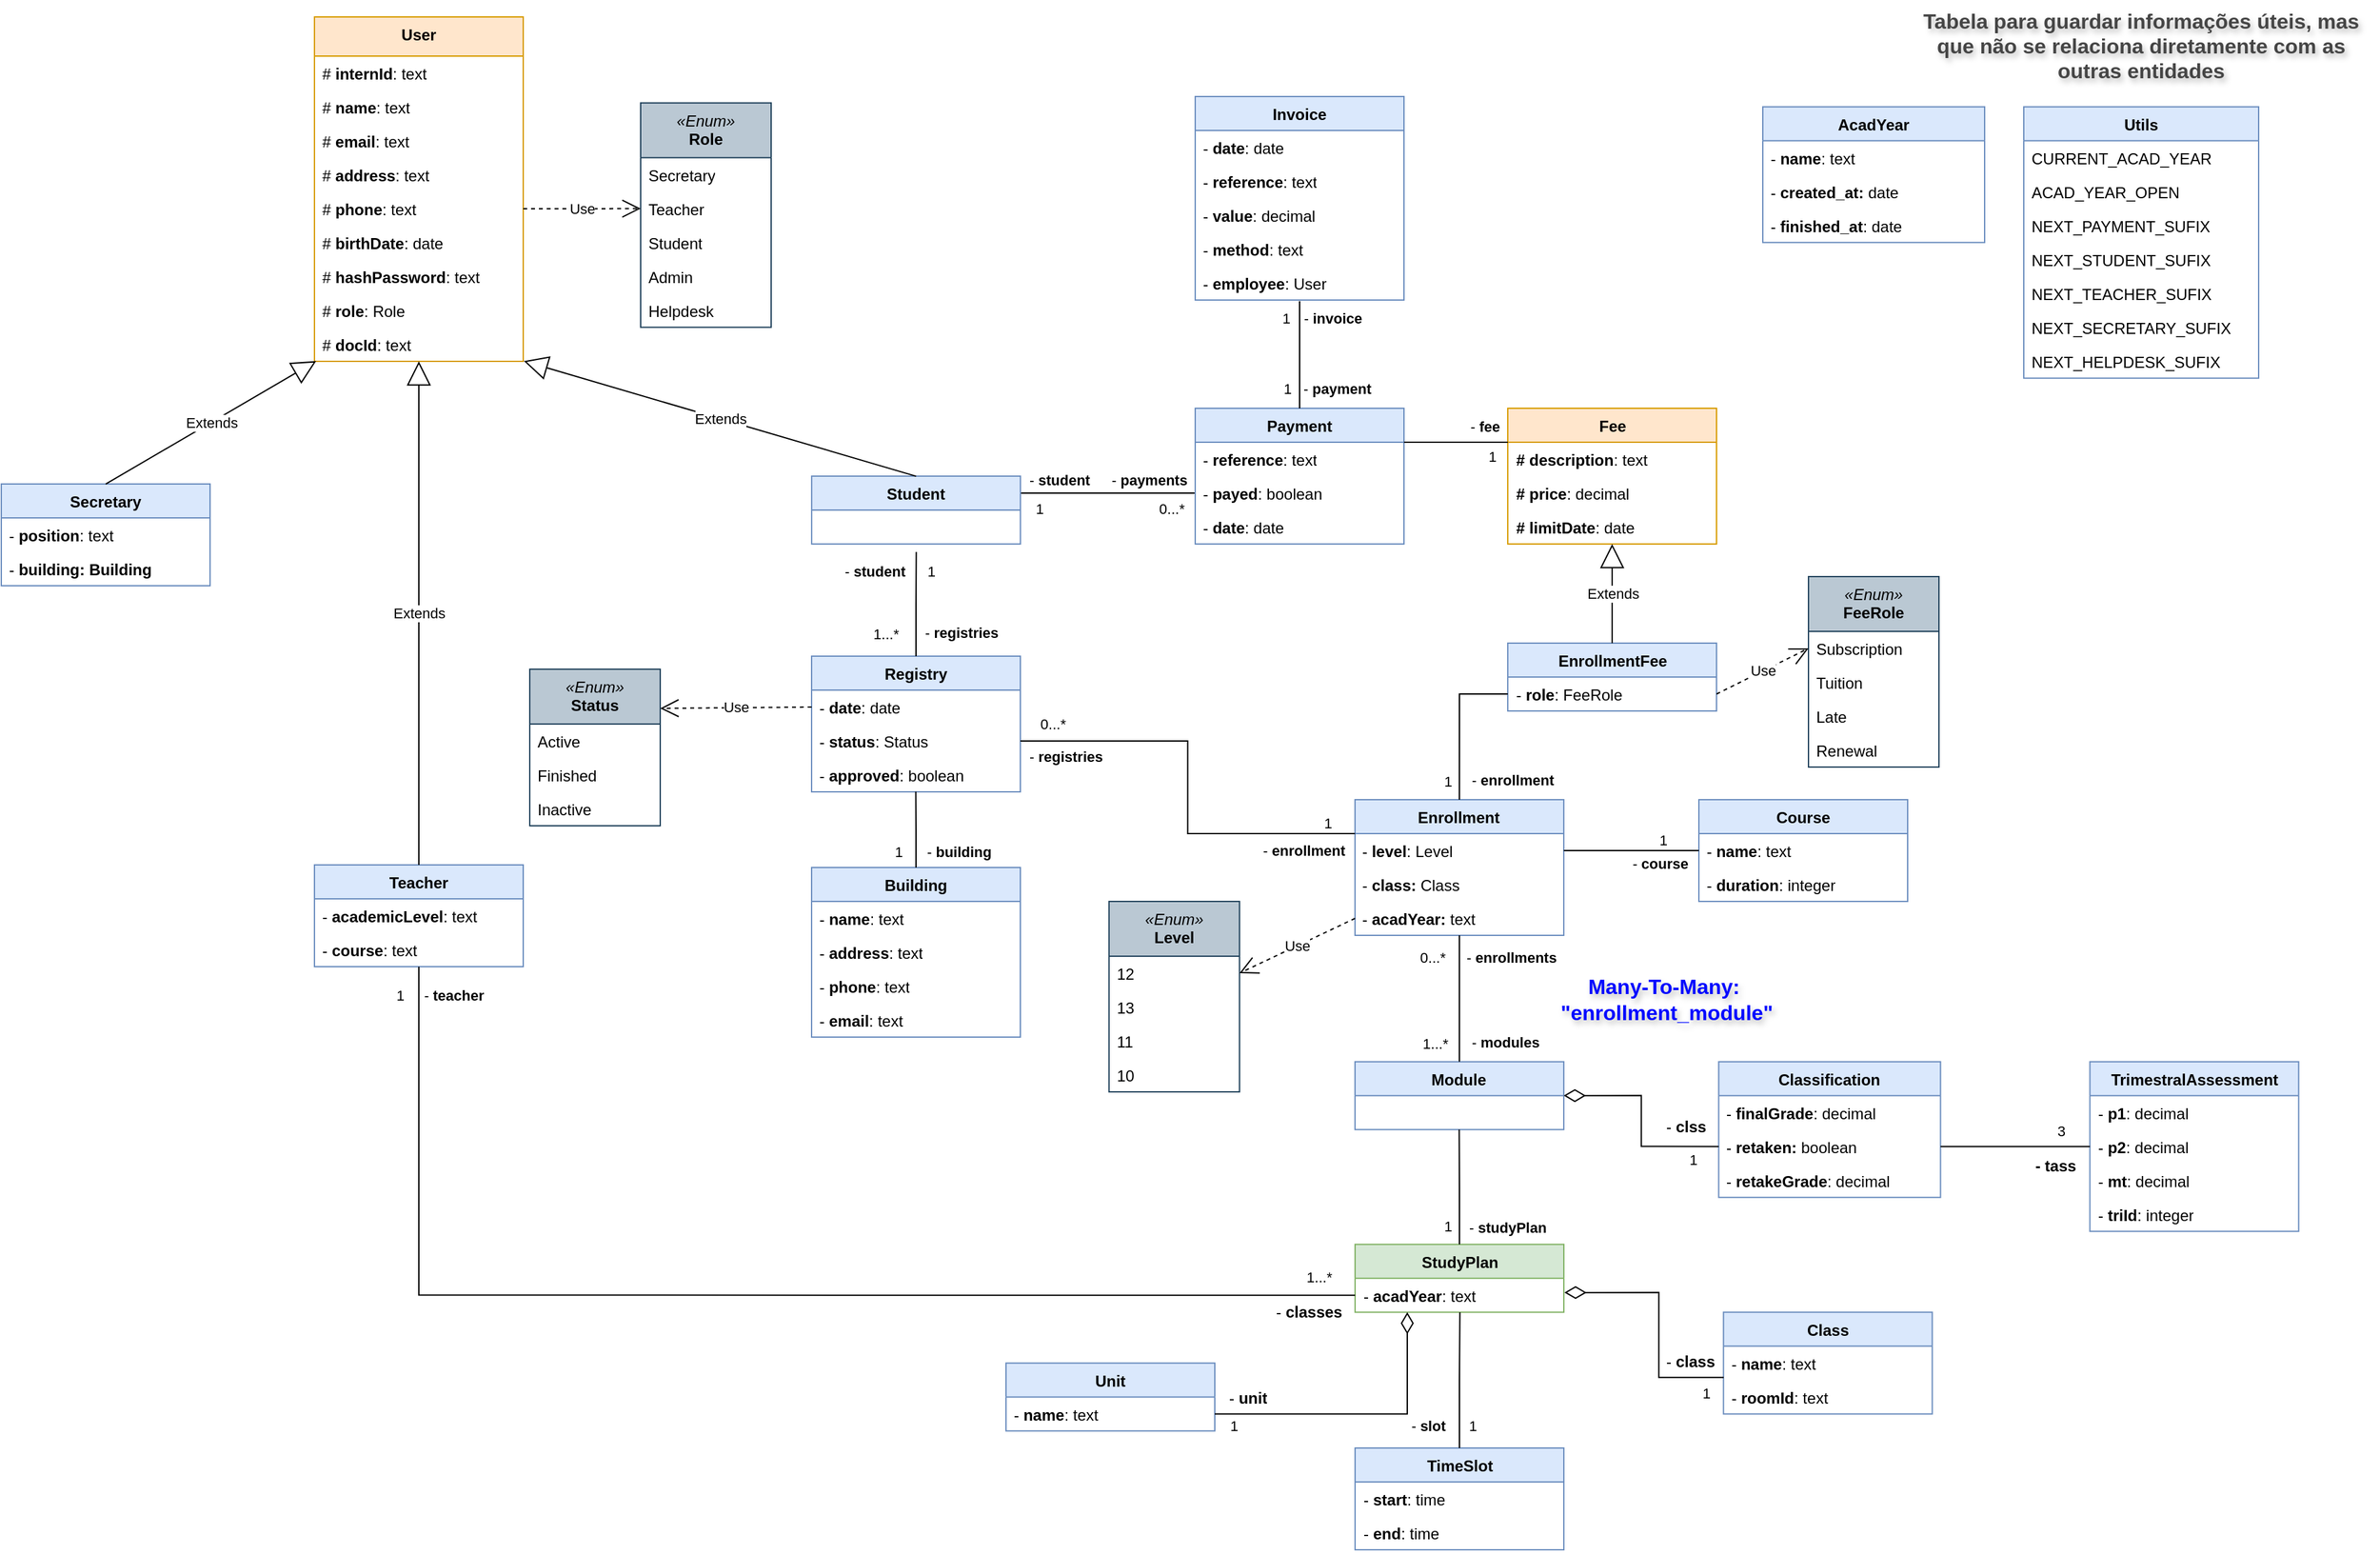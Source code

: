 <mxfile version="24.4.0" type="device">
  <diagram id="C5RBs43oDa-KdzZeNtuy" name="Page-1">
    <mxGraphModel dx="1050" dy="621" grid="1" gridSize="10" guides="1" tooltips="1" connect="1" arrows="1" fold="1" page="1" pageScale="1" pageWidth="1169" pageHeight="827" math="0" shadow="0">
      <root>
        <mxCell id="WIyWlLk6GJQsqaUBKTNV-0" />
        <mxCell id="WIyWlLk6GJQsqaUBKTNV-1" parent="WIyWlLk6GJQsqaUBKTNV-0" />
        <mxCell id="x0Ebby3f6C95ohtFIqQS-0" value="&lt;div&gt;&lt;span style=&quot;background-color: initial;&quot;&gt;User&lt;/span&gt;&lt;br&gt;&lt;/div&gt;" style="swimlane;fontStyle=1;align=center;verticalAlign=top;childLayout=stackLayout;horizontal=1;startSize=30;horizontalStack=0;resizeParent=1;resizeParentMax=0;resizeLast=0;collapsible=1;marginBottom=0;whiteSpace=wrap;html=1;fillColor=#ffe6cc;strokeColor=#d79b00;" parent="WIyWlLk6GJQsqaUBKTNV-1" vertex="1">
          <mxGeometry x="320" y="43" width="160" height="264" as="geometry">
            <mxRectangle x="285" y="109" width="70" height="30" as="alternateBounds" />
          </mxGeometry>
        </mxCell>
        <mxCell id="emaAQf_MCwO-FVbNsSKt-1" value="#&lt;b&gt; internId&lt;/b&gt;: text" style="text;strokeColor=none;fillColor=none;align=left;verticalAlign=top;spacingLeft=4;spacingRight=4;overflow=hidden;rotatable=0;points=[[0,0.5],[1,0.5]];portConstraint=eastwest;whiteSpace=wrap;html=1;" parent="x0Ebby3f6C95ohtFIqQS-0" vertex="1">
          <mxGeometry y="30" width="160" height="26" as="geometry" />
        </mxCell>
        <mxCell id="x0Ebby3f6C95ohtFIqQS-1" value="# &lt;b&gt;name&lt;/b&gt;: text" style="text;strokeColor=none;fillColor=none;align=left;verticalAlign=top;spacingLeft=4;spacingRight=4;overflow=hidden;rotatable=0;points=[[0,0.5],[1,0.5]];portConstraint=eastwest;whiteSpace=wrap;html=1;" parent="x0Ebby3f6C95ohtFIqQS-0" vertex="1">
          <mxGeometry y="56" width="160" height="26" as="geometry" />
        </mxCell>
        <mxCell id="rPhPrc9EmJT0JEbO7Rp2-25" value="# &lt;b&gt;email&lt;/b&gt;: text" style="text;strokeColor=none;fillColor=none;align=left;verticalAlign=top;spacingLeft=4;spacingRight=4;overflow=hidden;rotatable=0;points=[[0,0.5],[1,0.5]];portConstraint=eastwest;whiteSpace=wrap;html=1;" parent="x0Ebby3f6C95ohtFIqQS-0" vertex="1">
          <mxGeometry y="82" width="160" height="26" as="geometry" />
        </mxCell>
        <mxCell id="rPhPrc9EmJT0JEbO7Rp2-27" value="# &lt;b&gt;address&lt;/b&gt;: text" style="text;strokeColor=none;fillColor=none;align=left;verticalAlign=top;spacingLeft=4;spacingRight=4;overflow=hidden;rotatable=0;points=[[0,0.5],[1,0.5]];portConstraint=eastwest;whiteSpace=wrap;html=1;" parent="x0Ebby3f6C95ohtFIqQS-0" vertex="1">
          <mxGeometry y="108" width="160" height="26" as="geometry" />
        </mxCell>
        <mxCell id="rPhPrc9EmJT0JEbO7Rp2-30" value="# &lt;b&gt;phone&lt;/b&gt;: text" style="text;strokeColor=none;fillColor=none;align=left;verticalAlign=top;spacingLeft=4;spacingRight=4;overflow=hidden;rotatable=0;points=[[0,0.5],[1,0.5]];portConstraint=eastwest;whiteSpace=wrap;html=1;" parent="x0Ebby3f6C95ohtFIqQS-0" vertex="1">
          <mxGeometry y="134" width="160" height="26" as="geometry" />
        </mxCell>
        <mxCell id="rPhPrc9EmJT0JEbO7Rp2-26" value="# &lt;b&gt;birthDate&lt;/b&gt;: date" style="text;strokeColor=none;fillColor=none;align=left;verticalAlign=top;spacingLeft=4;spacingRight=4;overflow=hidden;rotatable=0;points=[[0,0.5],[1,0.5]];portConstraint=eastwest;whiteSpace=wrap;html=1;" parent="x0Ebby3f6C95ohtFIqQS-0" vertex="1">
          <mxGeometry y="160" width="160" height="26" as="geometry" />
        </mxCell>
        <mxCell id="rPhPrc9EmJT0JEbO7Rp2-28" value="# &lt;b&gt;hashPassword&lt;/b&gt;: text" style="text;strokeColor=none;fillColor=none;align=left;verticalAlign=top;spacingLeft=4;spacingRight=4;overflow=hidden;rotatable=0;points=[[0,0.5],[1,0.5]];portConstraint=eastwest;whiteSpace=wrap;html=1;" parent="x0Ebby3f6C95ohtFIqQS-0" vertex="1">
          <mxGeometry y="186" width="160" height="26" as="geometry" />
        </mxCell>
        <mxCell id="R4sOLZEa-TKl13n7Rvy1-32" value="# &lt;b&gt;role&lt;/b&gt;: Role" style="text;strokeColor=none;fillColor=none;align=left;verticalAlign=top;spacingLeft=4;spacingRight=4;overflow=hidden;rotatable=0;points=[[0,0.5],[1,0.5]];portConstraint=eastwest;whiteSpace=wrap;html=1;" parent="x0Ebby3f6C95ohtFIqQS-0" vertex="1">
          <mxGeometry y="212" width="160" height="26" as="geometry" />
        </mxCell>
        <mxCell id="qfP9cwapI_imA948ndJV-0" value="# &lt;b&gt;docId&lt;/b&gt;: text" style="text;strokeColor=none;fillColor=none;align=left;verticalAlign=top;spacingLeft=4;spacingRight=4;overflow=hidden;rotatable=0;points=[[0,0.5],[1,0.5]];portConstraint=eastwest;whiteSpace=wrap;html=1;" parent="x0Ebby3f6C95ohtFIqQS-0" vertex="1">
          <mxGeometry y="238" width="160" height="26" as="geometry" />
        </mxCell>
        <mxCell id="x0Ebby3f6C95ohtFIqQS-4" value="Secretary" style="swimlane;fontStyle=1;align=center;verticalAlign=top;childLayout=stackLayout;horizontal=1;startSize=26;horizontalStack=0;resizeParent=1;resizeParentMax=0;resizeLast=0;collapsible=1;marginBottom=0;whiteSpace=wrap;html=1;fillColor=#dae8fc;strokeColor=#6c8ebf;" parent="WIyWlLk6GJQsqaUBKTNV-1" vertex="1">
          <mxGeometry x="80" y="401.05" width="160" height="78" as="geometry">
            <mxRectangle x="125" y="300" width="100" height="30" as="alternateBounds" />
          </mxGeometry>
        </mxCell>
        <mxCell id="rPhPrc9EmJT0JEbO7Rp2-35" value="- &lt;b&gt;position&lt;/b&gt;: text" style="text;strokeColor=none;fillColor=none;align=left;verticalAlign=top;spacingLeft=4;spacingRight=4;overflow=hidden;rotatable=0;points=[[0,0.5],[1,0.5]];portConstraint=eastwest;whiteSpace=wrap;html=1;" parent="x0Ebby3f6C95ohtFIqQS-4" vertex="1">
          <mxGeometry y="26" width="160" height="26" as="geometry" />
        </mxCell>
        <mxCell id="emaAQf_MCwO-FVbNsSKt-2" value="- &lt;b&gt;building: Building&lt;/b&gt;" style="text;strokeColor=none;fillColor=none;align=left;verticalAlign=top;spacingLeft=4;spacingRight=4;overflow=hidden;rotatable=0;points=[[0,0.5],[1,0.5]];portConstraint=eastwest;whiteSpace=wrap;html=1;" parent="x0Ebby3f6C95ohtFIqQS-4" vertex="1">
          <mxGeometry y="52" width="160" height="26" as="geometry" />
        </mxCell>
        <mxCell id="vqzUbXH-pOmgLkUmb4zZ-0" style="edgeStyle=orthogonalEdgeStyle;rounded=0;orthogonalLoop=1;jettySize=auto;html=1;exitX=1;exitY=0.25;exitDx=0;exitDy=0;entryX=0;entryY=0.5;entryDx=0;entryDy=0;endArrow=none;endFill=0;" parent="WIyWlLk6GJQsqaUBKTNV-1" source="x0Ebby3f6C95ohtFIqQS-10" target="O_hNdu-dtPVLeKDtcmgr-26" edge="1">
          <mxGeometry relative="1" as="geometry" />
        </mxCell>
        <mxCell id="x0Ebby3f6C95ohtFIqQS-10" value="Student" style="swimlane;fontStyle=1;align=center;verticalAlign=top;childLayout=stackLayout;horizontal=1;startSize=26;horizontalStack=0;resizeParent=1;resizeParentMax=0;resizeLast=0;collapsible=1;marginBottom=0;whiteSpace=wrap;html=1;fillColor=#dae8fc;strokeColor=#6c8ebf;" parent="WIyWlLk6GJQsqaUBKTNV-1" vertex="1">
          <mxGeometry x="701.06" y="395.05" width="160" height="52" as="geometry">
            <mxRectangle x="345" y="300" width="100" height="30" as="alternateBounds" />
          </mxGeometry>
        </mxCell>
        <mxCell id="x0Ebby3f6C95ohtFIqQS-14" value="Teacher" style="swimlane;fontStyle=1;align=center;verticalAlign=top;childLayout=stackLayout;horizontal=1;startSize=26;horizontalStack=0;resizeParent=1;resizeParentMax=0;resizeLast=0;collapsible=1;marginBottom=0;whiteSpace=wrap;html=1;fillColor=#dae8fc;strokeColor=#6c8ebf;" parent="WIyWlLk6GJQsqaUBKTNV-1" vertex="1">
          <mxGeometry x="320" y="693" width="160" height="78" as="geometry">
            <mxRectangle x="570" y="300" width="80" height="30" as="alternateBounds" />
          </mxGeometry>
        </mxCell>
        <mxCell id="rPhPrc9EmJT0JEbO7Rp2-33" value="- &lt;b&gt;academicLevel&lt;/b&gt;: text&amp;nbsp;" style="text;strokeColor=none;fillColor=none;align=left;verticalAlign=top;spacingLeft=4;spacingRight=4;overflow=hidden;rotatable=0;points=[[0,0.5],[1,0.5]];portConstraint=eastwest;whiteSpace=wrap;html=1;" parent="x0Ebby3f6C95ohtFIqQS-14" vertex="1">
          <mxGeometry y="26" width="160" height="26" as="geometry" />
        </mxCell>
        <mxCell id="rPhPrc9EmJT0JEbO7Rp2-34" value="- &lt;b&gt;course&lt;/b&gt;: text&amp;nbsp;" style="text;strokeColor=none;fillColor=none;align=left;verticalAlign=top;spacingLeft=4;spacingRight=4;overflow=hidden;rotatable=0;points=[[0,0.5],[1,0.5]];portConstraint=eastwest;whiteSpace=wrap;html=1;" parent="x0Ebby3f6C95ohtFIqQS-14" vertex="1">
          <mxGeometry y="52" width="160" height="26" as="geometry" />
        </mxCell>
        <mxCell id="x0Ebby3f6C95ohtFIqQS-18" value="StudyPlan" style="swimlane;fontStyle=1;align=center;verticalAlign=top;childLayout=stackLayout;horizontal=1;startSize=26;horizontalStack=0;resizeParent=1;resizeParentMax=0;resizeLast=0;collapsible=1;marginBottom=0;whiteSpace=wrap;html=1;fillColor=#d5e8d4;strokeColor=#82b366;" parent="WIyWlLk6GJQsqaUBKTNV-1" vertex="1">
          <mxGeometry x="1117.52" y="983.84" width="160" height="52" as="geometry">
            <mxRectangle x="350" y="360" width="70" height="30" as="alternateBounds" />
          </mxGeometry>
        </mxCell>
        <mxCell id="lyx5QjdWIEwCXilWNKK9-53" value="- &lt;b&gt;acadYear&lt;/b&gt;: text" style="text;strokeColor=none;fillColor=none;align=left;verticalAlign=top;spacingLeft=4;spacingRight=4;overflow=hidden;rotatable=0;points=[[0,0.5],[1,0.5]];portConstraint=eastwest;whiteSpace=wrap;html=1;" parent="x0Ebby3f6C95ohtFIqQS-18" vertex="1">
          <mxGeometry y="26" width="160" height="26" as="geometry" />
        </mxCell>
        <mxCell id="x0Ebby3f6C95ohtFIqQS-30" value="Class" style="swimlane;fontStyle=1;align=center;verticalAlign=top;childLayout=stackLayout;horizontal=1;startSize=26;horizontalStack=0;resizeParent=1;resizeParentMax=0;resizeLast=0;collapsible=1;marginBottom=0;whiteSpace=wrap;html=1;fillColor=#dae8fc;strokeColor=#6c8ebf;" parent="WIyWlLk6GJQsqaUBKTNV-1" vertex="1">
          <mxGeometry x="1399.84" y="1035.84" width="160" height="78" as="geometry">
            <mxRectangle x="310" y="440" width="100" height="30" as="alternateBounds" />
          </mxGeometry>
        </mxCell>
        <mxCell id="x0Ebby3f6C95ohtFIqQS-31" value="- &lt;b&gt;name&lt;/b&gt;: text" style="text;strokeColor=none;fillColor=none;align=left;verticalAlign=top;spacingLeft=4;spacingRight=4;overflow=hidden;rotatable=0;points=[[0,0.5],[1,0.5]];portConstraint=eastwest;whiteSpace=wrap;html=1;" parent="x0Ebby3f6C95ohtFIqQS-30" vertex="1">
          <mxGeometry y="26" width="160" height="26" as="geometry" />
        </mxCell>
        <mxCell id="lyx5QjdWIEwCXilWNKK9-21" value="- &lt;b&gt;roomId&lt;/b&gt;: text" style="text;strokeColor=none;fillColor=none;align=left;verticalAlign=top;spacingLeft=4;spacingRight=4;overflow=hidden;rotatable=0;points=[[0,0.5],[1,0.5]];portConstraint=eastwest;whiteSpace=wrap;html=1;" parent="x0Ebby3f6C95ohtFIqQS-30" vertex="1">
          <mxGeometry y="52" width="160" height="26" as="geometry" />
        </mxCell>
        <mxCell id="x0Ebby3f6C95ohtFIqQS-34" value="Course" style="swimlane;fontStyle=1;align=center;verticalAlign=top;childLayout=stackLayout;horizontal=1;startSize=26;horizontalStack=0;resizeParent=1;resizeParentMax=0;resizeLast=0;collapsible=1;marginBottom=0;whiteSpace=wrap;html=1;fillColor=#dae8fc;strokeColor=#6c8ebf;" parent="WIyWlLk6GJQsqaUBKTNV-1" vertex="1">
          <mxGeometry x="1381.0" y="643" width="160" height="78" as="geometry">
            <mxRectangle x="195" y="661" width="80" height="30" as="alternateBounds" />
          </mxGeometry>
        </mxCell>
        <mxCell id="x0Ebby3f6C95ohtFIqQS-35" value="- &lt;b&gt;name&lt;/b&gt;: text" style="text;strokeColor=none;fillColor=none;align=left;verticalAlign=top;spacingLeft=4;spacingRight=4;overflow=hidden;rotatable=0;points=[[0,0.5],[1,0.5]];portConstraint=eastwest;whiteSpace=wrap;html=1;" parent="x0Ebby3f6C95ohtFIqQS-34" vertex="1">
          <mxGeometry y="26" width="160" height="26" as="geometry" />
        </mxCell>
        <mxCell id="lyx5QjdWIEwCXilWNKK9-32" value="- &lt;b&gt;duration&lt;/b&gt;: integer" style="text;strokeColor=none;fillColor=none;align=left;verticalAlign=top;spacingLeft=4;spacingRight=4;overflow=hidden;rotatable=0;points=[[0,0.5],[1,0.5]];portConstraint=eastwest;whiteSpace=wrap;html=1;" parent="x0Ebby3f6C95ohtFIqQS-34" vertex="1">
          <mxGeometry y="52" width="160" height="26" as="geometry" />
        </mxCell>
        <mxCell id="x0Ebby3f6C95ohtFIqQS-38" value="Enrollment" style="swimlane;fontStyle=1;align=center;verticalAlign=top;childLayout=stackLayout;horizontal=1;startSize=26;horizontalStack=0;resizeParent=1;resizeParentMax=0;resizeLast=0;collapsible=1;marginBottom=0;whiteSpace=wrap;html=1;fillColor=#dae8fc;strokeColor=#6c8ebf;" parent="WIyWlLk6GJQsqaUBKTNV-1" vertex="1">
          <mxGeometry x="1117.46" y="643" width="160" height="104" as="geometry">
            <mxRectangle x="455" y="661" width="80" height="30" as="alternateBounds" />
          </mxGeometry>
        </mxCell>
        <mxCell id="lyx5QjdWIEwCXilWNKK9-18" value="- &lt;b&gt;level&lt;/b&gt;: Level" style="text;strokeColor=none;fillColor=none;align=left;verticalAlign=top;spacingLeft=4;spacingRight=4;overflow=hidden;rotatable=0;points=[[0,0.5],[1,0.5]];portConstraint=eastwest;whiteSpace=wrap;html=1;" parent="x0Ebby3f6C95ohtFIqQS-38" vertex="1">
          <mxGeometry y="26" width="160" height="26" as="geometry" />
        </mxCell>
        <mxCell id="x0Ebby3f6C95ohtFIqQS-39" value="- &lt;b&gt;class: &lt;/b&gt;Class" style="text;strokeColor=none;fillColor=none;align=left;verticalAlign=top;spacingLeft=4;spacingRight=4;overflow=hidden;rotatable=0;points=[[0,0.5],[1,0.5]];portConstraint=eastwest;whiteSpace=wrap;html=1;" parent="x0Ebby3f6C95ohtFIqQS-38" vertex="1">
          <mxGeometry y="52" width="160" height="26" as="geometry" />
        </mxCell>
        <mxCell id="Na8gEu5Ey_Q5j3jmP6cr-6" value="- &lt;b&gt;acadYear: &lt;/b&gt;text" style="text;strokeColor=none;fillColor=none;align=left;verticalAlign=top;spacingLeft=4;spacingRight=4;overflow=hidden;rotatable=0;points=[[0,0.5],[1,0.5]];portConstraint=eastwest;whiteSpace=wrap;html=1;" parent="x0Ebby3f6C95ohtFIqQS-38" vertex="1">
          <mxGeometry y="78" width="160" height="26" as="geometry" />
        </mxCell>
        <mxCell id="x0Ebby3f6C95ohtFIqQS-42" value="Extends" style="endArrow=block;endSize=16;endFill=0;html=1;rounded=0;entryX=0.008;entryY=0.992;entryDx=0;entryDy=0;entryPerimeter=0;exitX=0.5;exitY=0;exitDx=0;exitDy=0;" parent="WIyWlLk6GJQsqaUBKTNV-1" source="x0Ebby3f6C95ohtFIqQS-4" target="qfP9cwapI_imA948ndJV-0" edge="1">
          <mxGeometry width="160" relative="1" as="geometry">
            <mxPoint x="70" y="291.05" as="sourcePoint" />
            <mxPoint x="330.32" y="293.388" as="targetPoint" />
          </mxGeometry>
        </mxCell>
        <mxCell id="x0Ebby3f6C95ohtFIqQS-55" value="Unit" style="swimlane;fontStyle=1;align=center;verticalAlign=top;childLayout=stackLayout;horizontal=1;startSize=26;horizontalStack=0;resizeParent=1;resizeParentMax=0;resizeLast=0;collapsible=1;marginBottom=0;whiteSpace=wrap;html=1;fillColor=#dae8fc;strokeColor=#6c8ebf;" parent="WIyWlLk6GJQsqaUBKTNV-1" vertex="1">
          <mxGeometry x="850" y="1074.89" width="160" height="52" as="geometry" />
        </mxCell>
        <mxCell id="x0Ebby3f6C95ohtFIqQS-56" value="- &lt;b&gt;name&lt;/b&gt;: text" style="text;strokeColor=none;fillColor=none;align=left;verticalAlign=top;spacingLeft=4;spacingRight=4;overflow=hidden;rotatable=0;points=[[0,0.5],[1,0.5]];portConstraint=eastwest;whiteSpace=wrap;html=1;" parent="x0Ebby3f6C95ohtFIqQS-55" vertex="1">
          <mxGeometry y="26" width="160" height="26" as="geometry" />
        </mxCell>
        <mxCell id="C_oh2TMeIHpBrAPbJOL9-4" value="Extends" style="endArrow=block;endSize=16;endFill=0;html=1;rounded=0;exitX=0.5;exitY=0;exitDx=0;exitDy=0;entryX=1.003;entryY=0.992;entryDx=0;entryDy=0;entryPerimeter=0;" parent="WIyWlLk6GJQsqaUBKTNV-1" source="x0Ebby3f6C95ohtFIqQS-10" target="qfP9cwapI_imA948ndJV-0" edge="1">
          <mxGeometry width="160" relative="1" as="geometry">
            <mxPoint x="465" y="391.05" as="sourcePoint" />
            <mxPoint x="489.84" y="292.998" as="targetPoint" />
          </mxGeometry>
        </mxCell>
        <mxCell id="C_oh2TMeIHpBrAPbJOL9-5" value="Extends" style="endArrow=block;endSize=16;endFill=0;html=1;rounded=0;exitX=0.5;exitY=0;exitDx=0;exitDy=0;entryX=0.5;entryY=1;entryDx=0;entryDy=0;" parent="WIyWlLk6GJQsqaUBKTNV-1" source="x0Ebby3f6C95ohtFIqQS-14" target="x0Ebby3f6C95ohtFIqQS-0" edge="1">
          <mxGeometry width="160" relative="1" as="geometry">
            <mxPoint x="450" y="381.05" as="sourcePoint" />
            <mxPoint x="400" y="323" as="targetPoint" />
          </mxGeometry>
        </mxCell>
        <mxCell id="rPhPrc9EmJT0JEbO7Rp2-0" value="Classification" style="swimlane;fontStyle=1;align=center;verticalAlign=top;childLayout=stackLayout;horizontal=1;startSize=26;horizontalStack=0;resizeParent=1;resizeParentMax=0;resizeLast=0;collapsible=1;marginBottom=0;whiteSpace=wrap;html=1;fillColor=#dae8fc;strokeColor=#6c8ebf;" parent="WIyWlLk6GJQsqaUBKTNV-1" vertex="1">
          <mxGeometry x="1396.2" y="843.84" width="170" height="104" as="geometry" />
        </mxCell>
        <mxCell id="rPhPrc9EmJT0JEbO7Rp2-1" value="- &lt;b&gt;finalGrade&lt;/b&gt;: decimal" style="text;strokeColor=none;fillColor=none;align=left;verticalAlign=top;spacingLeft=4;spacingRight=4;overflow=hidden;rotatable=0;points=[[0,0.5],[1,0.5]];portConstraint=eastwest;whiteSpace=wrap;html=1;" parent="rPhPrc9EmJT0JEbO7Rp2-0" vertex="1">
          <mxGeometry y="26" width="170" height="26" as="geometry" />
        </mxCell>
        <mxCell id="lyx5QjdWIEwCXilWNKK9-10" value="- &lt;b&gt;retaken: &lt;/b&gt;boolean" style="text;strokeColor=none;fillColor=none;align=left;verticalAlign=top;spacingLeft=4;spacingRight=4;overflow=hidden;rotatable=0;points=[[0,0.5],[1,0.5]];portConstraint=eastwest;whiteSpace=wrap;html=1;" parent="rPhPrc9EmJT0JEbO7Rp2-0" vertex="1">
          <mxGeometry y="52" width="170" height="26" as="geometry" />
        </mxCell>
        <mxCell id="eIcUPRR4atYr4VNpyihu-0" value="- &lt;b&gt;retakeGrade&lt;/b&gt;: decimal" style="text;strokeColor=none;fillColor=none;align=left;verticalAlign=top;spacingLeft=4;spacingRight=4;overflow=hidden;rotatable=0;points=[[0,0.5],[1,0.5]];portConstraint=eastwest;whiteSpace=wrap;html=1;" parent="rPhPrc9EmJT0JEbO7Rp2-0" vertex="1">
          <mxGeometry y="78" width="170" height="26" as="geometry" />
        </mxCell>
        <mxCell id="rPhPrc9EmJT0JEbO7Rp2-7" value="TrimestralAssessment" style="swimlane;fontStyle=1;align=center;verticalAlign=top;childLayout=stackLayout;horizontal=1;startSize=26;horizontalStack=0;resizeParent=1;resizeParentMax=0;resizeLast=0;collapsible=1;marginBottom=0;whiteSpace=wrap;html=1;fillColor=#dae8fc;strokeColor=#6c8ebf;" parent="WIyWlLk6GJQsqaUBKTNV-1" vertex="1">
          <mxGeometry x="1680.68" y="843.84" width="160" height="130" as="geometry" />
        </mxCell>
        <mxCell id="rPhPrc9EmJT0JEbO7Rp2-8" value="- &lt;b&gt;p1&lt;/b&gt;: decimal" style="text;strokeColor=none;fillColor=none;align=left;verticalAlign=top;spacingLeft=4;spacingRight=4;overflow=hidden;rotatable=0;points=[[0,0.5],[1,0.5]];portConstraint=eastwest;whiteSpace=wrap;html=1;" parent="rPhPrc9EmJT0JEbO7Rp2-7" vertex="1">
          <mxGeometry y="26" width="160" height="26" as="geometry" />
        </mxCell>
        <mxCell id="lyx5QjdWIEwCXilWNKK9-16" value="- &lt;b&gt;p2&lt;/b&gt;: decimal" style="text;strokeColor=none;fillColor=none;align=left;verticalAlign=top;spacingLeft=4;spacingRight=4;overflow=hidden;rotatable=0;points=[[0,0.5],[1,0.5]];portConstraint=eastwest;whiteSpace=wrap;html=1;" parent="rPhPrc9EmJT0JEbO7Rp2-7" vertex="1">
          <mxGeometry y="52" width="160" height="26" as="geometry" />
        </mxCell>
        <mxCell id="lyx5QjdWIEwCXilWNKK9-17" value="- &lt;b&gt;mt&lt;/b&gt;: decimal" style="text;strokeColor=none;fillColor=none;align=left;verticalAlign=top;spacingLeft=4;spacingRight=4;overflow=hidden;rotatable=0;points=[[0,0.5],[1,0.5]];portConstraint=eastwest;whiteSpace=wrap;html=1;" parent="rPhPrc9EmJT0JEbO7Rp2-7" vertex="1">
          <mxGeometry y="78" width="160" height="26" as="geometry" />
        </mxCell>
        <mxCell id="Na8gEu5Ey_Q5j3jmP6cr-5" value="- &lt;b&gt;triId&lt;/b&gt;: integer" style="text;strokeColor=none;fillColor=none;align=left;verticalAlign=top;spacingLeft=4;spacingRight=4;overflow=hidden;rotatable=0;points=[[0,0.5],[1,0.5]];portConstraint=eastwest;whiteSpace=wrap;html=1;" parent="rPhPrc9EmJT0JEbO7Rp2-7" vertex="1">
          <mxGeometry y="104" width="160" height="26" as="geometry" />
        </mxCell>
        <mxCell id="rPhPrc9EmJT0JEbO7Rp2-18" value="TimeSlot" style="swimlane;fontStyle=1;align=center;verticalAlign=top;childLayout=stackLayout;horizontal=1;startSize=26;horizontalStack=0;resizeParent=1;resizeParentMax=0;resizeLast=0;collapsible=1;marginBottom=0;whiteSpace=wrap;html=1;fillColor=#dae8fc;strokeColor=#6c8ebf;" parent="WIyWlLk6GJQsqaUBKTNV-1" vertex="1">
          <mxGeometry x="1117.52" y="1139.94" width="160" height="78" as="geometry" />
        </mxCell>
        <mxCell id="rPhPrc9EmJT0JEbO7Rp2-19" value="- &lt;b&gt;start&lt;/b&gt;: time" style="text;strokeColor=none;fillColor=none;align=left;verticalAlign=top;spacingLeft=4;spacingRight=4;overflow=hidden;rotatable=0;points=[[0,0.5],[1,0.5]];portConstraint=eastwest;whiteSpace=wrap;html=1;" parent="rPhPrc9EmJT0JEbO7Rp2-18" vertex="1">
          <mxGeometry y="26" width="160" height="26" as="geometry" />
        </mxCell>
        <mxCell id="lyx5QjdWIEwCXilWNKK9-35" value="- &lt;b&gt;end&lt;/b&gt;: time" style="text;strokeColor=none;fillColor=none;align=left;verticalAlign=top;spacingLeft=4;spacingRight=4;overflow=hidden;rotatable=0;points=[[0,0.5],[1,0.5]];portConstraint=eastwest;whiteSpace=wrap;html=1;" parent="rPhPrc9EmJT0JEbO7Rp2-18" vertex="1">
          <mxGeometry y="52" width="160" height="26" as="geometry" />
        </mxCell>
        <mxCell id="lyx5QjdWIEwCXilWNKK9-2" value="1" style="edgeLabel;resizable=0;html=1;align=right;verticalAlign=bottom;" parent="WIyWlLk6GJQsqaUBKTNV-1" connectable="0" vertex="1">
          <mxGeometry x="785.997" y="480.005" as="geometry">
            <mxPoint x="11" y="-4" as="offset" />
          </mxGeometry>
        </mxCell>
        <mxCell id="lyx5QjdWIEwCXilWNKK9-7" value="- &lt;b&gt;clss&lt;/b&gt;" style="text;strokeColor=none;fillColor=none;align=left;verticalAlign=top;spacingLeft=4;spacingRight=4;overflow=hidden;rotatable=0;points=[[0,0.5],[1,0.5]];portConstraint=eastwest;whiteSpace=wrap;html=1;" parent="WIyWlLk6GJQsqaUBKTNV-1" vertex="1">
          <mxGeometry x="1349.78" y="879.79" width="41.22" height="26" as="geometry" />
        </mxCell>
        <mxCell id="lyx5QjdWIEwCXilWNKK9-8" value="1" style="edgeLabel;resizable=0;html=1;align=right;verticalAlign=bottom;" parent="WIyWlLk6GJQsqaUBKTNV-1" connectable="0" vertex="1">
          <mxGeometry x="1380.997" y="927.845" as="geometry" />
        </mxCell>
        <mxCell id="lyx5QjdWIEwCXilWNKK9-9" value="3" style="edgeLabel;resizable=0;html=1;align=right;verticalAlign=bottom;" parent="WIyWlLk6GJQsqaUBKTNV-1" connectable="0" vertex="1">
          <mxGeometry x="1662.677" y="905.795" as="geometry" />
        </mxCell>
        <mxCell id="lyx5QjdWIEwCXilWNKK9-19" value="- &lt;b&gt;class&lt;/b&gt;" style="text;strokeColor=none;fillColor=none;align=left;verticalAlign=top;spacingLeft=4;spacingRight=4;overflow=hidden;rotatable=0;points=[[0,0.5],[1,0.5]];portConstraint=eastwest;whiteSpace=wrap;html=1;" parent="WIyWlLk6GJQsqaUBKTNV-1" vertex="1">
          <mxGeometry x="1349.78" y="1059.92" width="50.06" height="26" as="geometry" />
        </mxCell>
        <mxCell id="lyx5QjdWIEwCXilWNKK9-20" value="1" style="edgeLabel;resizable=0;html=1;align=right;verticalAlign=bottom;" parent="WIyWlLk6GJQsqaUBKTNV-1" connectable="0" vertex="1">
          <mxGeometry x="1390.677" y="1106.465" as="geometry" />
        </mxCell>
        <mxCell id="lyx5QjdWIEwCXilWNKK9-24" value="&lt;div&gt;&lt;i style=&quot;font-weight: normal;&quot;&gt;«Enum»&lt;/i&gt;&lt;/div&gt;&lt;div&gt;&lt;span style=&quot;text-align: left;&quot;&gt;Level&lt;/span&gt;&lt;/div&gt;" style="swimlane;fontStyle=1;align=center;verticalAlign=top;childLayout=stackLayout;horizontal=1;startSize=42;horizontalStack=0;resizeParent=1;resizeParentMax=0;resizeLast=0;collapsible=1;marginBottom=0;whiteSpace=wrap;html=1;fillColor=#bac8d3;strokeColor=#23445d;" parent="WIyWlLk6GJQsqaUBKTNV-1" vertex="1">
          <mxGeometry x="928.94" y="721" width="100" height="146" as="geometry" />
        </mxCell>
        <mxCell id="lyx5QjdWIEwCXilWNKK9-27" value="12" style="text;strokeColor=none;fillColor=none;align=left;verticalAlign=top;spacingLeft=4;spacingRight=4;overflow=hidden;rotatable=0;points=[[0,0.5],[1,0.5]];portConstraint=eastwest;whiteSpace=wrap;html=1;" parent="lyx5QjdWIEwCXilWNKK9-24" vertex="1">
          <mxGeometry y="42" width="100" height="26" as="geometry" />
        </mxCell>
        <mxCell id="lyx5QjdWIEwCXilWNKK9-28" value="13" style="text;strokeColor=none;fillColor=none;align=left;verticalAlign=top;spacingLeft=4;spacingRight=4;overflow=hidden;rotatable=0;points=[[0,0.5],[1,0.5]];portConstraint=eastwest;whiteSpace=wrap;html=1;" parent="lyx5QjdWIEwCXilWNKK9-24" vertex="1">
          <mxGeometry y="68" width="100" height="26" as="geometry" />
        </mxCell>
        <mxCell id="lyx5QjdWIEwCXilWNKK9-26" value="11" style="text;strokeColor=none;fillColor=none;align=left;verticalAlign=top;spacingLeft=4;spacingRight=4;overflow=hidden;rotatable=0;points=[[0,0.5],[1,0.5]];portConstraint=eastwest;whiteSpace=wrap;html=1;" parent="lyx5QjdWIEwCXilWNKK9-24" vertex="1">
          <mxGeometry y="94" width="100" height="26" as="geometry" />
        </mxCell>
        <mxCell id="lyx5QjdWIEwCXilWNKK9-25" value="10" style="text;strokeColor=none;fillColor=none;align=left;verticalAlign=top;spacingLeft=4;spacingRight=4;overflow=hidden;rotatable=0;points=[[0,0.5],[1,0.5]];portConstraint=eastwest;whiteSpace=wrap;html=1;" parent="lyx5QjdWIEwCXilWNKK9-24" vertex="1">
          <mxGeometry y="120" width="100" height="26" as="geometry" />
        </mxCell>
        <mxCell id="lyx5QjdWIEwCXilWNKK9-34" value="1" style="edgeLabel;resizable=0;html=1;align=right;verticalAlign=bottom;" parent="WIyWlLk6GJQsqaUBKTNV-1" connectable="0" vertex="1">
          <mxGeometry x="1211.057" y="1131.845" as="geometry" />
        </mxCell>
        <mxCell id="lyx5QjdWIEwCXilWNKK9-57" value="- &lt;b&gt;unit&lt;/b&gt;" style="text;strokeColor=none;fillColor=none;align=left;verticalAlign=top;spacingLeft=4;spacingRight=4;overflow=hidden;rotatable=0;points=[[0,0.5],[1,0.5]];portConstraint=eastwest;whiteSpace=wrap;html=1;" parent="WIyWlLk6GJQsqaUBKTNV-1" vertex="1">
          <mxGeometry x="1014.94" y="1087.89" width="50.06" height="26" as="geometry" />
        </mxCell>
        <mxCell id="lyx5QjdWIEwCXilWNKK9-58" value="1" style="edgeLabel;resizable=0;html=1;align=right;verticalAlign=bottom;" parent="WIyWlLk6GJQsqaUBKTNV-1" connectable="0" vertex="1">
          <mxGeometry x="1028.937" y="1131.895" as="geometry" />
        </mxCell>
        <mxCell id="lyx5QjdWIEwCXilWNKK9-59" value="1" style="edgeLabel;resizable=0;html=1;align=right;verticalAlign=bottom;" parent="WIyWlLk6GJQsqaUBKTNV-1" connectable="0" vertex="1">
          <mxGeometry x="389.997" y="801.435" as="geometry" />
        </mxCell>
        <mxCell id="lyx5QjdWIEwCXilWNKK9-60" value="1...*" style="edgeLabel;resizable=0;html=1;align=right;verticalAlign=bottom;" parent="WIyWlLk6GJQsqaUBKTNV-1" connectable="0" vertex="1">
          <mxGeometry x="1100.997" y="1017.845" as="geometry" />
        </mxCell>
        <mxCell id="R4sOLZEa-TKl13n7Rvy1-4" value="Registry" style="swimlane;fontStyle=1;align=center;verticalAlign=top;childLayout=stackLayout;horizontal=1;startSize=26;horizontalStack=0;resizeParent=1;resizeParentMax=0;resizeLast=0;collapsible=1;marginBottom=0;whiteSpace=wrap;html=1;fillColor=#dae8fc;strokeColor=#6c8ebf;" parent="WIyWlLk6GJQsqaUBKTNV-1" vertex="1">
          <mxGeometry x="701" y="533" width="160" height="104" as="geometry" />
        </mxCell>
        <mxCell id="R4sOLZEa-TKl13n7Rvy1-5" value="-&amp;nbsp;&lt;b&gt;date&lt;/b&gt;: date" style="text;strokeColor=none;fillColor=none;align=left;verticalAlign=top;spacingLeft=4;spacingRight=4;overflow=hidden;rotatable=0;points=[[0,0.5],[1,0.5]];portConstraint=eastwest;whiteSpace=wrap;html=1;" parent="R4sOLZEa-TKl13n7Rvy1-4" vertex="1">
          <mxGeometry y="26" width="160" height="26" as="geometry" />
        </mxCell>
        <mxCell id="wbrQK4F61QkgtMWtcAEV-4" value="- &lt;b&gt;status&lt;/b&gt;: Status" style="text;strokeColor=none;fillColor=none;align=left;verticalAlign=top;spacingLeft=4;spacingRight=4;overflow=hidden;rotatable=0;points=[[0,0.5],[1,0.5]];portConstraint=eastwest;whiteSpace=wrap;html=1;" parent="R4sOLZEa-TKl13n7Rvy1-4" vertex="1">
          <mxGeometry y="52" width="160" height="26" as="geometry" />
        </mxCell>
        <mxCell id="h_vmbEvHAPqt6KJx8O-b-0" value="- &lt;b&gt;approved&lt;/b&gt;: boolean" style="text;strokeColor=none;fillColor=none;align=left;verticalAlign=top;spacingLeft=4;spacingRight=4;overflow=hidden;rotatable=0;points=[[0,0.5],[1,0.5]];portConstraint=eastwest;whiteSpace=wrap;html=1;" parent="R4sOLZEa-TKl13n7Rvy1-4" vertex="1">
          <mxGeometry y="78" width="160" height="26" as="geometry" />
        </mxCell>
        <mxCell id="R4sOLZEa-TKl13n7Rvy1-15" value="" style="endArrow=none;html=1;edgeStyle=orthogonalEdgeStyle;rounded=0;entryX=0.501;entryY=1.001;entryDx=0;entryDy=0;entryPerimeter=0;exitX=0.5;exitY=0;exitDx=0;exitDy=0;" parent="WIyWlLk6GJQsqaUBKTNV-1" source="R4sOLZEa-TKl13n7Rvy1-4" edge="1">
          <mxGeometry relative="1" as="geometry">
            <mxPoint x="706" y="593" as="sourcePoint" />
            <mxPoint x="781.22" y="453.076" as="targetPoint" />
          </mxGeometry>
        </mxCell>
        <mxCell id="R4sOLZEa-TKl13n7Rvy1-16" value="- &lt;b&gt;registries&lt;/b&gt;" style="edgeLabel;resizable=0;html=1;align=left;verticalAlign=bottom;" parent="R4sOLZEa-TKl13n7Rvy1-15" connectable="0" vertex="1">
          <mxGeometry x="-1" relative="1" as="geometry">
            <mxPoint x="5" y="-10" as="offset" />
          </mxGeometry>
        </mxCell>
        <mxCell id="R4sOLZEa-TKl13n7Rvy1-17" value="- &lt;b&gt;student&lt;/b&gt;" style="edgeLabel;resizable=0;html=1;align=right;verticalAlign=bottom;" parent="R4sOLZEa-TKl13n7Rvy1-15" connectable="0" vertex="1">
          <mxGeometry x="1" relative="1" as="geometry">
            <mxPoint x="-8" y="23" as="offset" />
          </mxGeometry>
        </mxCell>
        <mxCell id="R4sOLZEa-TKl13n7Rvy1-18" value="1...*" style="edgeLabel;resizable=0;html=1;align=right;verticalAlign=bottom;" parent="WIyWlLk6GJQsqaUBKTNV-1" connectable="0" vertex="1">
          <mxGeometry x="757.937" y="528.005" as="geometry">
            <mxPoint x="11" y="-4" as="offset" />
          </mxGeometry>
        </mxCell>
        <mxCell id="R4sOLZEa-TKl13n7Rvy1-19" value="Module" style="swimlane;fontStyle=1;align=center;verticalAlign=top;childLayout=stackLayout;horizontal=1;startSize=26;horizontalStack=0;resizeParent=1;resizeParentMax=0;resizeLast=0;collapsible=1;marginBottom=0;whiteSpace=wrap;html=1;fillColor=#dae8fc;strokeColor=#6c8ebf;" parent="WIyWlLk6GJQsqaUBKTNV-1" vertex="1">
          <mxGeometry x="1117.46" y="843.84" width="160" height="52" as="geometry">
            <mxRectangle x="455" y="661" width="80" height="30" as="alternateBounds" />
          </mxGeometry>
        </mxCell>
        <mxCell id="R4sOLZEa-TKl13n7Rvy1-22" value="" style="endArrow=none;html=1;edgeStyle=orthogonalEdgeStyle;rounded=0;exitX=0.5;exitY=0;exitDx=0;exitDy=0;entryX=0.5;entryY=1;entryDx=0;entryDy=0;" parent="WIyWlLk6GJQsqaUBKTNV-1" source="R4sOLZEa-TKl13n7Rvy1-19" target="x0Ebby3f6C95ohtFIqQS-38" edge="1">
          <mxGeometry relative="1" as="geometry">
            <mxPoint x="1062.46" y="703.84" as="sourcePoint" />
            <mxPoint x="1197.46" y="763.84" as="targetPoint" />
          </mxGeometry>
        </mxCell>
        <mxCell id="R4sOLZEa-TKl13n7Rvy1-23" value="- &lt;b&gt;modules&lt;/b&gt;" style="edgeLabel;resizable=0;html=1;align=left;verticalAlign=bottom;" parent="R4sOLZEa-TKl13n7Rvy1-22" connectable="0" vertex="1">
          <mxGeometry x="-1" relative="1" as="geometry">
            <mxPoint x="8" y="-6" as="offset" />
          </mxGeometry>
        </mxCell>
        <mxCell id="R4sOLZEa-TKl13n7Rvy1-25" value="1...*" style="edgeLabel;resizable=0;html=1;align=right;verticalAlign=bottom;" parent="WIyWlLk6GJQsqaUBKTNV-1" connectable="0" vertex="1">
          <mxGeometry x="1189.787" y="838.165" as="geometry" />
        </mxCell>
        <mxCell id="R4sOLZEa-TKl13n7Rvy1-26" value="- &lt;b&gt;enrollments&lt;/b&gt;" style="edgeLabel;resizable=0;html=1;align=left;verticalAlign=bottom;" parent="WIyWlLk6GJQsqaUBKTNV-1" connectable="0" vertex="1">
          <mxGeometry x="1201" y="772.84" as="geometry" />
        </mxCell>
        <mxCell id="R4sOLZEa-TKl13n7Rvy1-27" value="0...*" style="edgeLabel;resizable=0;html=1;align=right;verticalAlign=bottom;" parent="WIyWlLk6GJQsqaUBKTNV-1" connectable="0" vertex="1">
          <mxGeometry x="1187.517" y="772.845" as="geometry" />
        </mxCell>
        <mxCell id="R4sOLZEa-TKl13n7Rvy1-28" value="" style="endArrow=none;html=1;edgeStyle=orthogonalEdgeStyle;rounded=0;exitX=0.5;exitY=0;exitDx=0;exitDy=0;entryX=0.499;entryY=1.003;entryDx=0;entryDy=0;entryPerimeter=0;" parent="WIyWlLk6GJQsqaUBKTNV-1" source="x0Ebby3f6C95ohtFIqQS-18" edge="1">
          <mxGeometry relative="1" as="geometry">
            <mxPoint x="1122.46" y="873.84" as="sourcePoint" />
            <mxPoint x="1197.3" y="895.918" as="targetPoint" />
          </mxGeometry>
        </mxCell>
        <mxCell id="R4sOLZEa-TKl13n7Rvy1-29" value="- &lt;b&gt;studyPlan&lt;/b&gt;" style="edgeLabel;resizable=0;html=1;align=left;verticalAlign=bottom;" parent="R4sOLZEa-TKl13n7Rvy1-28" connectable="0" vertex="1">
          <mxGeometry x="-1" relative="1" as="geometry">
            <mxPoint x="5" y="-4" as="offset" />
          </mxGeometry>
        </mxCell>
        <mxCell id="R4sOLZEa-TKl13n7Rvy1-31" value="1" style="edgeLabel;resizable=0;html=1;align=right;verticalAlign=bottom;" parent="WIyWlLk6GJQsqaUBKTNV-1" connectable="0" vertex="1">
          <mxGeometry x="1192.457" y="978.845" as="geometry" />
        </mxCell>
        <mxCell id="R4sOLZEa-TKl13n7Rvy1-33" value="&lt;div&gt;&lt;i style=&quot;font-weight: normal;&quot;&gt;«Enum»&lt;/i&gt;&lt;/div&gt;&lt;div&gt;&lt;span style=&quot;text-align: left;&quot;&gt;Role&lt;/span&gt;&lt;/div&gt;" style="swimlane;fontStyle=1;align=center;verticalAlign=top;childLayout=stackLayout;horizontal=1;startSize=42;horizontalStack=0;resizeParent=1;resizeParentMax=0;resizeLast=0;collapsible=1;marginBottom=0;whiteSpace=wrap;html=1;fillColor=#bac8d3;strokeColor=#23445d;" parent="WIyWlLk6GJQsqaUBKTNV-1" vertex="1">
          <mxGeometry x="570" y="108.92" width="100" height="172" as="geometry" />
        </mxCell>
        <mxCell id="R4sOLZEa-TKl13n7Rvy1-34" value="Secretary" style="text;strokeColor=none;fillColor=none;align=left;verticalAlign=top;spacingLeft=4;spacingRight=4;overflow=hidden;rotatable=0;points=[[0,0.5],[1,0.5]];portConstraint=eastwest;whiteSpace=wrap;html=1;" parent="R4sOLZEa-TKl13n7Rvy1-33" vertex="1">
          <mxGeometry y="42" width="100" height="26" as="geometry" />
        </mxCell>
        <mxCell id="R4sOLZEa-TKl13n7Rvy1-35" value="Teacher" style="text;strokeColor=none;fillColor=none;align=left;verticalAlign=top;spacingLeft=4;spacingRight=4;overflow=hidden;rotatable=0;points=[[0,0.5],[1,0.5]];portConstraint=eastwest;whiteSpace=wrap;html=1;" parent="R4sOLZEa-TKl13n7Rvy1-33" vertex="1">
          <mxGeometry y="68" width="100" height="26" as="geometry" />
        </mxCell>
        <mxCell id="R4sOLZEa-TKl13n7Rvy1-36" value="Student" style="text;strokeColor=none;fillColor=none;align=left;verticalAlign=top;spacingLeft=4;spacingRight=4;overflow=hidden;rotatable=0;points=[[0,0.5],[1,0.5]];portConstraint=eastwest;whiteSpace=wrap;html=1;" parent="R4sOLZEa-TKl13n7Rvy1-33" vertex="1">
          <mxGeometry y="94" width="100" height="26" as="geometry" />
        </mxCell>
        <mxCell id="qj3KO4-LrgshDppNUJZX-19" value="Admin" style="text;strokeColor=none;fillColor=none;align=left;verticalAlign=top;spacingLeft=4;spacingRight=4;overflow=hidden;rotatable=0;points=[[0,0.5],[1,0.5]];portConstraint=eastwest;whiteSpace=wrap;html=1;" parent="R4sOLZEa-TKl13n7Rvy1-33" vertex="1">
          <mxGeometry y="120" width="100" height="26" as="geometry" />
        </mxCell>
        <mxCell id="qj3KO4-LrgshDppNUJZX-20" value="Helpdesk" style="text;strokeColor=none;fillColor=none;align=left;verticalAlign=top;spacingLeft=4;spacingRight=4;overflow=hidden;rotatable=0;points=[[0,0.5],[1,0.5]];portConstraint=eastwest;whiteSpace=wrap;html=1;" parent="R4sOLZEa-TKl13n7Rvy1-33" vertex="1">
          <mxGeometry y="146" width="100" height="26" as="geometry" />
        </mxCell>
        <mxCell id="R4sOLZEa-TKl13n7Rvy1-38" value="Use" style="endArrow=open;endSize=12;dashed=1;html=1;rounded=0;exitX=1;exitY=0.5;exitDx=0;exitDy=0;entryX=0;entryY=0.5;entryDx=0;entryDy=0;" parent="WIyWlLk6GJQsqaUBKTNV-1" source="rPhPrc9EmJT0JEbO7Rp2-30" target="R4sOLZEa-TKl13n7Rvy1-35" edge="1">
          <mxGeometry width="160" relative="1" as="geometry">
            <mxPoint x="650" y="293" as="sourcePoint" />
            <mxPoint x="810" y="293" as="targetPoint" />
          </mxGeometry>
        </mxCell>
        <mxCell id="R4sOLZEa-TKl13n7Rvy1-40" value="- &lt;b&gt;enrollment&lt;/b&gt;" style="edgeLabel;resizable=0;html=1;align=right;verticalAlign=bottom;" parent="WIyWlLk6GJQsqaUBKTNV-1" connectable="0" vertex="1">
          <mxGeometry x="1110.501" y="690.995" as="geometry" />
        </mxCell>
        <mxCell id="R4sOLZEa-TKl13n7Rvy1-41" value="-&lt;b&gt; registries&lt;/b&gt;" style="edgeLabel;resizable=0;html=1;align=left;verticalAlign=bottom;" parent="WIyWlLk6GJQsqaUBKTNV-1" connectable="0" vertex="1">
          <mxGeometry x="866.06" y="618.002" as="geometry" />
        </mxCell>
        <mxCell id="R4sOLZEa-TKl13n7Rvy1-43" style="edgeStyle=orthogonalEdgeStyle;rounded=0;orthogonalLoop=1;jettySize=auto;html=1;exitX=1;exitY=0.5;exitDx=0;exitDy=0;entryX=0;entryY=0.25;entryDx=0;entryDy=0;endArrow=none;endFill=0;" parent="WIyWlLk6GJQsqaUBKTNV-1" source="wbrQK4F61QkgtMWtcAEV-4" target="x0Ebby3f6C95ohtFIqQS-38" edge="1">
          <mxGeometry relative="1" as="geometry" />
        </mxCell>
        <mxCell id="R4sOLZEa-TKl13n7Rvy1-44" value="Building" style="swimlane;fontStyle=1;align=center;verticalAlign=top;childLayout=stackLayout;horizontal=1;startSize=26;horizontalStack=0;resizeParent=1;resizeParentMax=0;resizeLast=0;collapsible=1;marginBottom=0;whiteSpace=wrap;html=1;fillColor=#dae8fc;strokeColor=#6c8ebf;" parent="WIyWlLk6GJQsqaUBKTNV-1" vertex="1">
          <mxGeometry x="701.0" y="695" width="160" height="130" as="geometry">
            <mxRectangle x="195" y="661" width="80" height="30" as="alternateBounds" />
          </mxGeometry>
        </mxCell>
        <mxCell id="R4sOLZEa-TKl13n7Rvy1-45" value="- &lt;b&gt;name&lt;/b&gt;: text" style="text;strokeColor=none;fillColor=none;align=left;verticalAlign=top;spacingLeft=4;spacingRight=4;overflow=hidden;rotatable=0;points=[[0,0.5],[1,0.5]];portConstraint=eastwest;whiteSpace=wrap;html=1;" parent="R4sOLZEa-TKl13n7Rvy1-44" vertex="1">
          <mxGeometry y="26" width="160" height="26" as="geometry" />
        </mxCell>
        <mxCell id="R4sOLZEa-TKl13n7Rvy1-46" value="- &lt;b&gt;address&lt;/b&gt;: text" style="text;strokeColor=none;fillColor=none;align=left;verticalAlign=top;spacingLeft=4;spacingRight=4;overflow=hidden;rotatable=0;points=[[0,0.5],[1,0.5]];portConstraint=eastwest;whiteSpace=wrap;html=1;" parent="R4sOLZEa-TKl13n7Rvy1-44" vertex="1">
          <mxGeometry y="52" width="160" height="26" as="geometry" />
        </mxCell>
        <mxCell id="R4sOLZEa-TKl13n7Rvy1-67" value="- &lt;b&gt;phone&lt;/b&gt;: text" style="text;strokeColor=none;fillColor=none;align=left;verticalAlign=top;spacingLeft=4;spacingRight=4;overflow=hidden;rotatable=0;points=[[0,0.5],[1,0.5]];portConstraint=eastwest;whiteSpace=wrap;html=1;" parent="R4sOLZEa-TKl13n7Rvy1-44" vertex="1">
          <mxGeometry y="78" width="160" height="26" as="geometry" />
        </mxCell>
        <mxCell id="R4sOLZEa-TKl13n7Rvy1-68" value="- &lt;b&gt;email&lt;/b&gt;: text" style="text;strokeColor=none;fillColor=none;align=left;verticalAlign=top;spacingLeft=4;spacingRight=4;overflow=hidden;rotatable=0;points=[[0,0.5],[1,0.5]];portConstraint=eastwest;whiteSpace=wrap;html=1;" parent="R4sOLZEa-TKl13n7Rvy1-44" vertex="1">
          <mxGeometry y="104" width="160" height="26" as="geometry" />
        </mxCell>
        <mxCell id="R4sOLZEa-TKl13n7Rvy1-51" style="edgeStyle=orthogonalEdgeStyle;rounded=0;orthogonalLoop=1;jettySize=auto;html=1;exitX=0.5;exitY=0;exitDx=0;exitDy=0;entryX=0.502;entryY=1.005;entryDx=0;entryDy=0;entryPerimeter=0;endArrow=none;endFill=0;" parent="WIyWlLk6GJQsqaUBKTNV-1" source="rPhPrc9EmJT0JEbO7Rp2-18" target="lyx5QjdWIEwCXilWNKK9-53" edge="1">
          <mxGeometry relative="1" as="geometry" />
        </mxCell>
        <mxCell id="R4sOLZEa-TKl13n7Rvy1-52" value="- &lt;b&gt;slot&lt;/b&gt;" style="edgeLabel;resizable=0;html=1;align=right;verticalAlign=bottom;" parent="WIyWlLk6GJQsqaUBKTNV-1" connectable="0" vertex="1">
          <mxGeometry x="1187.52" y="1131.891" as="geometry" />
        </mxCell>
        <mxCell id="R4sOLZEa-TKl13n7Rvy1-53" style="edgeStyle=orthogonalEdgeStyle;rounded=0;orthogonalLoop=1;jettySize=auto;html=1;exitX=1;exitY=0.5;exitDx=0;exitDy=0;entryX=0;entryY=0.5;entryDx=0;entryDy=0;endArrow=none;endFill=0;" parent="WIyWlLk6GJQsqaUBKTNV-1" source="lyx5QjdWIEwCXilWNKK9-10" target="lyx5QjdWIEwCXilWNKK9-16" edge="1">
          <mxGeometry relative="1" as="geometry" />
        </mxCell>
        <mxCell id="R4sOLZEa-TKl13n7Rvy1-55" value="- tass" style="text;align=center;fontStyle=1;verticalAlign=middle;spacingLeft=3;spacingRight=3;strokeColor=none;rotatable=0;points=[[0,0.5],[1,0.5]];portConstraint=eastwest;html=1;" parent="WIyWlLk6GJQsqaUBKTNV-1" vertex="1">
          <mxGeometry x="1633.68" y="911.46" width="40" height="26" as="geometry" />
        </mxCell>
        <mxCell id="R4sOLZEa-TKl13n7Rvy1-57" value="" style="endArrow=none;html=1;endSize=12;startArrow=diamondThin;startSize=14;startFill=0;edgeStyle=orthogonalEdgeStyle;align=left;verticalAlign=bottom;rounded=0;entryX=0;entryY=0.5;entryDx=0;entryDy=0;exitX=1;exitY=0.5;exitDx=0;exitDy=0;endFill=0;" parent="WIyWlLk6GJQsqaUBKTNV-1" source="R4sOLZEa-TKl13n7Rvy1-19" target="lyx5QjdWIEwCXilWNKK9-10" edge="1">
          <mxGeometry x="-1" y="3" relative="1" as="geometry">
            <mxPoint x="1301" y="1011.84" as="sourcePoint" />
            <mxPoint x="1301" y="831.84" as="targetPoint" />
          </mxGeometry>
        </mxCell>
        <mxCell id="R4sOLZEa-TKl13n7Rvy1-58" value="" style="endArrow=none;html=1;endSize=12;startArrow=diamondThin;startSize=14;startFill=0;edgeStyle=orthogonalEdgeStyle;align=left;verticalAlign=bottom;rounded=0;exitX=1;exitY=0.5;exitDx=0;exitDy=0;entryX=-0.002;entryY=0.004;entryDx=0;entryDy=0;entryPerimeter=0;endFill=0;" parent="WIyWlLk6GJQsqaUBKTNV-1" edge="1">
          <mxGeometry x="-1" y="3" relative="1" as="geometry">
            <mxPoint x="1278" y="1020.82" as="sourcePoint" />
            <mxPoint x="1400.0" y="1085.924" as="targetPoint" />
            <Array as="points">
              <mxPoint x="1350.32" y="1021.2" />
              <mxPoint x="1350.32" y="1086.2" />
            </Array>
          </mxGeometry>
        </mxCell>
        <mxCell id="R4sOLZEa-TKl13n7Rvy1-60" value="" style="endArrow=none;html=1;endSize=12;startArrow=diamondThin;startSize=14;startFill=0;edgeStyle=orthogonalEdgeStyle;align=left;verticalAlign=bottom;rounded=0;entryX=1;entryY=0.5;entryDx=0;entryDy=0;exitX=0.25;exitY=1;exitDx=0;exitDy=0;endFill=0;" parent="WIyWlLk6GJQsqaUBKTNV-1" source="x0Ebby3f6C95ohtFIqQS-18" target="x0Ebby3f6C95ohtFIqQS-56" edge="1">
          <mxGeometry x="-1" y="3" relative="1" as="geometry">
            <mxPoint x="446" y="954.84" as="sourcePoint" />
            <mxPoint x="606" y="954.84" as="targetPoint" />
          </mxGeometry>
        </mxCell>
        <mxCell id="R4sOLZEa-TKl13n7Rvy1-61" style="edgeStyle=orthogonalEdgeStyle;rounded=0;orthogonalLoop=1;jettySize=auto;html=1;exitX=0.5;exitY=0;exitDx=0;exitDy=0;endArrow=none;endFill=0;entryX=0.499;entryY=0.996;entryDx=0;entryDy=0;entryPerimeter=0;" parent="WIyWlLk6GJQsqaUBKTNV-1" source="R4sOLZEa-TKl13n7Rvy1-44" target="h_vmbEvHAPqt6KJx8O-b-0" edge="1">
          <mxGeometry relative="1" as="geometry">
            <mxPoint x="781" y="633" as="targetPoint" />
          </mxGeometry>
        </mxCell>
        <mxCell id="R4sOLZEa-TKl13n7Rvy1-62" value="- &lt;b&gt;building&lt;/b&gt;" style="edgeLabel;resizable=0;html=1;align=right;verticalAlign=bottom;" parent="WIyWlLk6GJQsqaUBKTNV-1" connectable="0" vertex="1">
          <mxGeometry x="839.401" y="691.995" as="geometry" />
        </mxCell>
        <mxCell id="R4sOLZEa-TKl13n7Rvy1-63" value="1" style="edgeLabel;resizable=0;html=1;align=right;verticalAlign=bottom;" parent="WIyWlLk6GJQsqaUBKTNV-1" connectable="0" vertex="1">
          <mxGeometry x="771.997" y="691.005" as="geometry" />
        </mxCell>
        <mxCell id="R4sOLZEa-TKl13n7Rvy1-64" style="edgeStyle=orthogonalEdgeStyle;rounded=0;orthogonalLoop=1;jettySize=auto;html=1;exitX=0;exitY=0.5;exitDx=0;exitDy=0;endArrow=none;endFill=0;entryX=0.494;entryY=1.005;entryDx=0;entryDy=0;entryPerimeter=0;" parent="WIyWlLk6GJQsqaUBKTNV-1" source="lyx5QjdWIEwCXilWNKK9-53" target="rPhPrc9EmJT0JEbO7Rp2-34" edge="1">
          <mxGeometry relative="1" as="geometry">
            <mxPoint x="460" y="874" as="targetPoint" />
            <Array as="points">
              <mxPoint x="400" y="1023" />
              <mxPoint x="400" y="771" />
            </Array>
          </mxGeometry>
        </mxCell>
        <mxCell id="R4sOLZEa-TKl13n7Rvy1-65" value="- &lt;b&gt;teacher&lt;/b&gt;" style="edgeLabel;resizable=0;html=1;align=right;verticalAlign=bottom;" parent="WIyWlLk6GJQsqaUBKTNV-1" connectable="0" vertex="1">
          <mxGeometry x="450.001" y="801.435" as="geometry" />
        </mxCell>
        <mxCell id="R4sOLZEa-TKl13n7Rvy1-66" value="- &lt;b&gt;classes&lt;/b&gt;" style="text;strokeColor=none;fillColor=none;align=left;verticalAlign=top;spacingLeft=4;spacingRight=4;overflow=hidden;rotatable=0;points=[[0,0.5],[1,0.5]];portConstraint=eastwest;whiteSpace=wrap;html=1;" parent="WIyWlLk6GJQsqaUBKTNV-1" vertex="1">
          <mxGeometry x="1051" y="1022.46" width="66.46" height="26" as="geometry" />
        </mxCell>
        <mxCell id="R4sOLZEa-TKl13n7Rvy1-72" value="Use" style="endArrow=open;endSize=12;dashed=1;html=1;rounded=0;exitX=0;exitY=0.5;exitDx=0;exitDy=0;entryX=1;entryY=0.5;entryDx=0;entryDy=0;" parent="WIyWlLk6GJQsqaUBKTNV-1" source="Na8gEu5Ey_Q5j3jmP6cr-6" target="lyx5QjdWIEwCXilWNKK9-27" edge="1">
          <mxGeometry width="160" relative="1" as="geometry">
            <mxPoint x="1277.39" y="602.05" as="sourcePoint" />
            <mxPoint x="1437.39" y="602.05" as="targetPoint" />
          </mxGeometry>
        </mxCell>
        <mxCell id="R4sOLZEa-TKl13n7Rvy1-73" value="EnrollmentFee" style="swimlane;fontStyle=1;align=center;verticalAlign=top;childLayout=stackLayout;horizontal=1;startSize=26;horizontalStack=0;resizeParent=1;resizeParentMax=0;resizeLast=0;collapsible=1;marginBottom=0;whiteSpace=wrap;html=1;fillColor=#dae8fc;strokeColor=#6c8ebf;" parent="WIyWlLk6GJQsqaUBKTNV-1" vertex="1">
          <mxGeometry x="1234.54" y="523.0" width="160" height="52" as="geometry" />
        </mxCell>
        <mxCell id="R4sOLZEa-TKl13n7Rvy1-74" value="- &lt;b&gt;role&lt;/b&gt;: FeeRole" style="text;strokeColor=none;fillColor=none;align=left;verticalAlign=top;spacingLeft=4;spacingRight=4;overflow=hidden;rotatable=0;points=[[0,0.5],[1,0.5]];portConstraint=eastwest;whiteSpace=wrap;html=1;" parent="R4sOLZEa-TKl13n7Rvy1-73" vertex="1">
          <mxGeometry y="26" width="160" height="26" as="geometry" />
        </mxCell>
        <mxCell id="R4sOLZEa-TKl13n7Rvy1-77" value="Fee" style="swimlane;fontStyle=1;align=center;verticalAlign=top;childLayout=stackLayout;horizontal=1;startSize=26;horizontalStack=0;resizeParent=1;resizeParentMax=0;resizeLast=0;collapsible=1;marginBottom=0;whiteSpace=wrap;html=1;fillColor=#ffe6cc;strokeColor=#d79b00;" parent="WIyWlLk6GJQsqaUBKTNV-1" vertex="1">
          <mxGeometry x="1234.54" y="343.05" width="160" height="104" as="geometry" />
        </mxCell>
        <mxCell id="R4sOLZEa-TKl13n7Rvy1-78" value="&lt;b&gt;# description&lt;/b&gt;: text" style="text;strokeColor=none;fillColor=none;align=left;verticalAlign=top;spacingLeft=4;spacingRight=4;overflow=hidden;rotatable=0;points=[[0,0.5],[1,0.5]];portConstraint=eastwest;whiteSpace=wrap;html=1;" parent="R4sOLZEa-TKl13n7Rvy1-77" vertex="1">
          <mxGeometry y="26" width="160" height="26" as="geometry" />
        </mxCell>
        <mxCell id="R4sOLZEa-TKl13n7Rvy1-79" value="&lt;b&gt;# price&lt;/b&gt;: decimal" style="text;strokeColor=none;fillColor=none;align=left;verticalAlign=top;spacingLeft=4;spacingRight=4;overflow=hidden;rotatable=0;points=[[0,0.5],[1,0.5]];portConstraint=eastwest;whiteSpace=wrap;html=1;" parent="R4sOLZEa-TKl13n7Rvy1-77" vertex="1">
          <mxGeometry y="52" width="160" height="26" as="geometry" />
        </mxCell>
        <mxCell id="K_Cy5kONvJf8-oDEyWMT-8" value="&lt;b&gt;#&lt;/b&gt;&amp;nbsp;&lt;b&gt;limitDate&lt;/b&gt;: date" style="text;strokeColor=none;fillColor=none;align=left;verticalAlign=top;spacingLeft=4;spacingRight=4;overflow=hidden;rotatable=0;points=[[0,0.5],[1,0.5]];portConstraint=eastwest;whiteSpace=wrap;html=1;" parent="R4sOLZEa-TKl13n7Rvy1-77" vertex="1">
          <mxGeometry y="78" width="160" height="26" as="geometry" />
        </mxCell>
        <mxCell id="R4sOLZEa-TKl13n7Rvy1-81" value="Invoice" style="swimlane;fontStyle=1;align=center;verticalAlign=top;childLayout=stackLayout;horizontal=1;startSize=26;horizontalStack=0;resizeParent=1;resizeParentMax=0;resizeLast=0;collapsible=1;marginBottom=0;whiteSpace=wrap;html=1;fillColor=#dae8fc;strokeColor=#6c8ebf;" parent="WIyWlLk6GJQsqaUBKTNV-1" vertex="1">
          <mxGeometry x="995" y="104.0" width="160" height="156" as="geometry" />
        </mxCell>
        <mxCell id="R4sOLZEa-TKl13n7Rvy1-82" value="- &lt;b&gt;date&lt;/b&gt;: date" style="text;strokeColor=none;fillColor=none;align=left;verticalAlign=top;spacingLeft=4;spacingRight=4;overflow=hidden;rotatable=0;points=[[0,0.5],[1,0.5]];portConstraint=eastwest;whiteSpace=wrap;html=1;" parent="R4sOLZEa-TKl13n7Rvy1-81" vertex="1">
          <mxGeometry y="26" width="160" height="26" as="geometry" />
        </mxCell>
        <mxCell id="R4sOLZEa-TKl13n7Rvy1-83" value="- &lt;b&gt;reference&lt;/b&gt;: text" style="text;strokeColor=none;fillColor=none;align=left;verticalAlign=top;spacingLeft=4;spacingRight=4;overflow=hidden;rotatable=0;points=[[0,0.5],[1,0.5]];portConstraint=eastwest;whiteSpace=wrap;html=1;" parent="R4sOLZEa-TKl13n7Rvy1-81" vertex="1">
          <mxGeometry y="52" width="160" height="26" as="geometry" />
        </mxCell>
        <mxCell id="R4sOLZEa-TKl13n7Rvy1-84" value="- &lt;b&gt;value&lt;/b&gt;: decimal" style="text;strokeColor=none;fillColor=none;align=left;verticalAlign=top;spacingLeft=4;spacingRight=4;overflow=hidden;rotatable=0;points=[[0,0.5],[1,0.5]];portConstraint=eastwest;whiteSpace=wrap;html=1;" parent="R4sOLZEa-TKl13n7Rvy1-81" vertex="1">
          <mxGeometry y="78" width="160" height="26" as="geometry" />
        </mxCell>
        <mxCell id="3Cu-BshAzjE-B5WwaIO1-0" value="- &lt;b&gt;method&lt;/b&gt;: text" style="text;strokeColor=none;fillColor=none;align=left;verticalAlign=top;spacingLeft=4;spacingRight=4;overflow=hidden;rotatable=0;points=[[0,0.5],[1,0.5]];portConstraint=eastwest;whiteSpace=wrap;html=1;" parent="R4sOLZEa-TKl13n7Rvy1-81" vertex="1">
          <mxGeometry y="104" width="160" height="26" as="geometry" />
        </mxCell>
        <mxCell id="vqzUbXH-pOmgLkUmb4zZ-11" value="- &lt;b&gt;employee&lt;/b&gt;: User" style="text;strokeColor=none;fillColor=none;align=left;verticalAlign=top;spacingLeft=4;spacingRight=4;overflow=hidden;rotatable=0;points=[[0,0.5],[1,0.5]];portConstraint=eastwest;whiteSpace=wrap;html=1;" parent="R4sOLZEa-TKl13n7Rvy1-81" vertex="1">
          <mxGeometry y="130" width="160" height="26" as="geometry" />
        </mxCell>
        <mxCell id="R4sOLZEa-TKl13n7Rvy1-88" value="Extends" style="endArrow=block;endSize=16;endFill=0;html=1;rounded=0;entryX=0.5;entryY=1;entryDx=0;entryDy=0;exitX=0.5;exitY=0;exitDx=0;exitDy=0;" parent="WIyWlLk6GJQsqaUBKTNV-1" source="R4sOLZEa-TKl13n7Rvy1-73" target="R4sOLZEa-TKl13n7Rvy1-77" edge="1">
          <mxGeometry width="160" relative="1" as="geometry">
            <mxPoint x="1191.73" y="231.95" as="sourcePoint" />
            <mxPoint x="1171.73" y="221.95" as="targetPoint" />
          </mxGeometry>
        </mxCell>
        <mxCell id="R4sOLZEa-TKl13n7Rvy1-107" value="Many-To-Many:&amp;nbsp;&lt;div&gt;&quot;enrollment_module&quot;&lt;/div&gt;" style="text;align=center;fontStyle=1;verticalAlign=middle;spacingLeft=3;spacingRight=3;rotatable=0;points=[[0,0.5],[1,0.5]];portConstraint=eastwest;html=1;fontColor=#0008ff;fontSize=16;textShadow=1;" parent="WIyWlLk6GJQsqaUBKTNV-1" vertex="1">
          <mxGeometry x="1270" y="775.43" width="172.54" height="41.16" as="geometry" />
        </mxCell>
        <mxCell id="wbrQK4F61QkgtMWtcAEV-0" value="&lt;div&gt;&lt;i style=&quot;font-weight: normal;&quot;&gt;«Enum»&lt;/i&gt;&lt;/div&gt;&lt;div style=&quot;&quot;&gt;Status&lt;/div&gt;" style="swimlane;fontStyle=1;align=center;verticalAlign=top;childLayout=stackLayout;horizontal=1;startSize=42;horizontalStack=0;resizeParent=1;resizeParentMax=0;resizeLast=0;collapsible=1;marginBottom=0;whiteSpace=wrap;html=1;fillColor=#bac8d3;strokeColor=#23445d;" parent="WIyWlLk6GJQsqaUBKTNV-1" vertex="1">
          <mxGeometry x="485" y="543" width="100" height="120" as="geometry" />
        </mxCell>
        <mxCell id="wbrQK4F61QkgtMWtcAEV-1" value="Active" style="text;strokeColor=none;fillColor=none;align=left;verticalAlign=top;spacingLeft=4;spacingRight=4;overflow=hidden;rotatable=0;points=[[0,0.5],[1,0.5]];portConstraint=eastwest;whiteSpace=wrap;html=1;" parent="wbrQK4F61QkgtMWtcAEV-0" vertex="1">
          <mxGeometry y="42" width="100" height="26" as="geometry" />
        </mxCell>
        <mxCell id="wbrQK4F61QkgtMWtcAEV-2" value="Finished" style="text;strokeColor=none;fillColor=none;align=left;verticalAlign=top;spacingLeft=4;spacingRight=4;overflow=hidden;rotatable=0;points=[[0,0.5],[1,0.5]];portConstraint=eastwest;whiteSpace=wrap;html=1;" parent="wbrQK4F61QkgtMWtcAEV-0" vertex="1">
          <mxGeometry y="68" width="100" height="26" as="geometry" />
        </mxCell>
        <mxCell id="wbrQK4F61QkgtMWtcAEV-3" value="Inactive" style="text;strokeColor=none;fillColor=none;align=left;verticalAlign=top;spacingLeft=4;spacingRight=4;overflow=hidden;rotatable=0;points=[[0,0.5],[1,0.5]];portConstraint=eastwest;whiteSpace=wrap;html=1;" parent="wbrQK4F61QkgtMWtcAEV-0" vertex="1">
          <mxGeometry y="94" width="100" height="26" as="geometry" />
        </mxCell>
        <mxCell id="wbrQK4F61QkgtMWtcAEV-5" value="Use" style="endArrow=open;endSize=12;dashed=1;html=1;rounded=0;exitX=0;exitY=0.5;exitDx=0;exitDy=0;entryX=1;entryY=0.25;entryDx=0;entryDy=0;" parent="WIyWlLk6GJQsqaUBKTNV-1" source="R4sOLZEa-TKl13n7Rvy1-5" target="wbrQK4F61QkgtMWtcAEV-0" edge="1">
          <mxGeometry width="160" relative="1" as="geometry">
            <mxPoint x="656" y="563" as="sourcePoint" />
            <mxPoint x="816" y="563" as="targetPoint" />
          </mxGeometry>
        </mxCell>
        <mxCell id="r0sBvm1U4i-7NRLblu73-4" value="&lt;div&gt;&lt;i style=&quot;font-weight: normal;&quot;&gt;«Enum»&lt;/i&gt;&lt;/div&gt;&lt;div&gt;&lt;span style=&quot;text-align: left;&quot;&gt;FeeRole&lt;/span&gt;&lt;/div&gt;" style="swimlane;fontStyle=1;align=center;verticalAlign=top;childLayout=stackLayout;horizontal=1;startSize=42;horizontalStack=0;resizeParent=1;resizeParentMax=0;resizeLast=0;collapsible=1;marginBottom=0;whiteSpace=wrap;html=1;fillColor=#bac8d3;strokeColor=#23445d;" parent="WIyWlLk6GJQsqaUBKTNV-1" vertex="1">
          <mxGeometry x="1465" y="472" width="100" height="146" as="geometry" />
        </mxCell>
        <mxCell id="r0sBvm1U4i-7NRLblu73-5" value="Subscription" style="text;strokeColor=none;fillColor=none;align=left;verticalAlign=top;spacingLeft=4;spacingRight=4;overflow=hidden;rotatable=0;points=[[0,0.5],[1,0.5]];portConstraint=eastwest;whiteSpace=wrap;html=1;" parent="r0sBvm1U4i-7NRLblu73-4" vertex="1">
          <mxGeometry y="42" width="100" height="26" as="geometry" />
        </mxCell>
        <mxCell id="r0sBvm1U4i-7NRLblu73-6" value="Tuition" style="text;strokeColor=none;fillColor=none;align=left;verticalAlign=top;spacingLeft=4;spacingRight=4;overflow=hidden;rotatable=0;points=[[0,0.5],[1,0.5]];portConstraint=eastwest;whiteSpace=wrap;html=1;" parent="r0sBvm1U4i-7NRLblu73-4" vertex="1">
          <mxGeometry y="68" width="100" height="26" as="geometry" />
        </mxCell>
        <mxCell id="r0sBvm1U4i-7NRLblu73-7" value="Late" style="text;strokeColor=none;fillColor=none;align=left;verticalAlign=top;spacingLeft=4;spacingRight=4;overflow=hidden;rotatable=0;points=[[0,0.5],[1,0.5]];portConstraint=eastwest;whiteSpace=wrap;html=1;" parent="r0sBvm1U4i-7NRLblu73-4" vertex="1">
          <mxGeometry y="94" width="100" height="26" as="geometry" />
        </mxCell>
        <mxCell id="r0sBvm1U4i-7NRLblu73-19" value="Renewal" style="text;strokeColor=none;fillColor=none;align=left;verticalAlign=top;spacingLeft=4;spacingRight=4;overflow=hidden;rotatable=0;points=[[0,0.5],[1,0.5]];portConstraint=eastwest;whiteSpace=wrap;html=1;" parent="r0sBvm1U4i-7NRLblu73-4" vertex="1">
          <mxGeometry y="120" width="100" height="26" as="geometry" />
        </mxCell>
        <mxCell id="r0sBvm1U4i-7NRLblu73-10" value="Use" style="endArrow=open;endSize=12;dashed=1;html=1;rounded=0;entryX=0;entryY=0.5;entryDx=0;entryDy=0;exitX=1;exitY=0.5;exitDx=0;exitDy=0;" parent="WIyWlLk6GJQsqaUBKTNV-1" source="R4sOLZEa-TKl13n7Rvy1-74" target="r0sBvm1U4i-7NRLblu73-5" edge="1">
          <mxGeometry width="160" relative="1" as="geometry">
            <mxPoint x="1283.41" y="403" as="sourcePoint" />
            <mxPoint x="1443.41" y="403" as="targetPoint" />
          </mxGeometry>
        </mxCell>
        <mxCell id="Na8gEu5Ey_Q5j3jmP6cr-0" value="Utils" style="swimlane;fontStyle=1;align=center;verticalAlign=top;childLayout=stackLayout;horizontal=1;startSize=26;horizontalStack=0;resizeParent=1;resizeParentMax=0;resizeLast=0;collapsible=1;marginBottom=0;whiteSpace=wrap;html=1;fillColor=#dae8fc;strokeColor=#6c8ebf;" parent="WIyWlLk6GJQsqaUBKTNV-1" vertex="1">
          <mxGeometry x="1630.0" y="111.92" width="180" height="208" as="geometry" />
        </mxCell>
        <mxCell id="Na8gEu5Ey_Q5j3jmP6cr-1" value="CURRENT_ACAD_YEAR" style="text;strokeColor=none;fillColor=none;align=left;verticalAlign=top;spacingLeft=4;spacingRight=4;overflow=hidden;rotatable=0;points=[[0,0.5],[1,0.5]];portConstraint=eastwest;whiteSpace=wrap;html=1;" parent="Na8gEu5Ey_Q5j3jmP6cr-0" vertex="1">
          <mxGeometry y="26" width="180" height="26" as="geometry" />
        </mxCell>
        <mxCell id="dbMkXpxAg-lx6A8s1NES-0" value="ACAD_YEAR_OPEN" style="text;strokeColor=none;fillColor=none;align=left;verticalAlign=top;spacingLeft=4;spacingRight=4;overflow=hidden;rotatable=0;points=[[0,0.5],[1,0.5]];portConstraint=eastwest;whiteSpace=wrap;html=1;" parent="Na8gEu5Ey_Q5j3jmP6cr-0" vertex="1">
          <mxGeometry y="52" width="180" height="26" as="geometry" />
        </mxCell>
        <mxCell id="vqzUbXH-pOmgLkUmb4zZ-5" value="NEXT_PAYMENT_SUFIX" style="text;strokeColor=none;fillColor=none;align=left;verticalAlign=top;spacingLeft=4;spacingRight=4;overflow=hidden;rotatable=0;points=[[0,0.5],[1,0.5]];portConstraint=eastwest;whiteSpace=wrap;html=1;" parent="Na8gEu5Ey_Q5j3jmP6cr-0" vertex="1">
          <mxGeometry y="78" width="180" height="26" as="geometry" />
        </mxCell>
        <mxCell id="qj3KO4-LrgshDppNUJZX-1" value="NEXT_STUDENT_SUFIX" style="text;strokeColor=none;fillColor=none;align=left;verticalAlign=top;spacingLeft=4;spacingRight=4;overflow=hidden;rotatable=0;points=[[0,0.5],[1,0.5]];portConstraint=eastwest;whiteSpace=wrap;html=1;" parent="Na8gEu5Ey_Q5j3jmP6cr-0" vertex="1">
          <mxGeometry y="104" width="180" height="26" as="geometry" />
        </mxCell>
        <mxCell id="qj3KO4-LrgshDppNUJZX-2" value="NEXT_TEACHER_SUFIX" style="text;strokeColor=none;fillColor=none;align=left;verticalAlign=top;spacingLeft=4;spacingRight=4;overflow=hidden;rotatable=0;points=[[0,0.5],[1,0.5]];portConstraint=eastwest;whiteSpace=wrap;html=1;" parent="Na8gEu5Ey_Q5j3jmP6cr-0" vertex="1">
          <mxGeometry y="130" width="180" height="26" as="geometry" />
        </mxCell>
        <mxCell id="qj3KO4-LrgshDppNUJZX-3" value="NEXT_SECRETARY_SUFIX" style="text;strokeColor=none;fillColor=none;align=left;verticalAlign=top;spacingLeft=4;spacingRight=4;overflow=hidden;rotatable=0;points=[[0,0.5],[1,0.5]];portConstraint=eastwest;whiteSpace=wrap;html=1;" parent="Na8gEu5Ey_Q5j3jmP6cr-0" vertex="1">
          <mxGeometry y="156" width="180" height="26" as="geometry" />
        </mxCell>
        <mxCell id="qj3KO4-LrgshDppNUJZX-5" value="NEXT_HELPDESK_SUFIX" style="text;strokeColor=none;fillColor=none;align=left;verticalAlign=top;spacingLeft=4;spacingRight=4;overflow=hidden;rotatable=0;points=[[0,0.5],[1,0.5]];portConstraint=eastwest;whiteSpace=wrap;html=1;" parent="Na8gEu5Ey_Q5j3jmP6cr-0" vertex="1">
          <mxGeometry y="182" width="180" height="26" as="geometry" />
        </mxCell>
        <mxCell id="Na8gEu5Ey_Q5j3jmP6cr-4" value="Tabela para guardar informações úteis, mas que não se relaciona diretamente com as outras entidades" style="text;align=center;fontStyle=1;verticalAlign=middle;spacingLeft=3;spacingRight=3;rotatable=0;points=[[0,0.5],[1,0.5]];portConstraint=eastwest;html=1;fontColor=#454545;fontSize=16;textShadow=1;whiteSpace=wrap;" parent="WIyWlLk6GJQsqaUBKTNV-1" vertex="1">
          <mxGeometry x="1538.0" y="30.0" width="364" height="70" as="geometry" />
        </mxCell>
        <mxCell id="qj3KO4-LrgshDppNUJZX-6" value="AcadYear" style="swimlane;fontStyle=1;align=center;verticalAlign=top;childLayout=stackLayout;horizontal=1;startSize=26;horizontalStack=0;resizeParent=1;resizeParentMax=0;resizeLast=0;collapsible=1;marginBottom=0;whiteSpace=wrap;html=1;fillColor=#dae8fc;strokeColor=#6c8ebf;" parent="WIyWlLk6GJQsqaUBKTNV-1" vertex="1">
          <mxGeometry x="1430" y="111.92" width="170" height="104" as="geometry" />
        </mxCell>
        <mxCell id="qj3KO4-LrgshDppNUJZX-7" value="- &lt;b&gt;name&lt;/b&gt;: text" style="text;strokeColor=none;fillColor=none;align=left;verticalAlign=top;spacingLeft=4;spacingRight=4;overflow=hidden;rotatable=0;points=[[0,0.5],[1,0.5]];portConstraint=eastwest;whiteSpace=wrap;html=1;" parent="qj3KO4-LrgshDppNUJZX-6" vertex="1">
          <mxGeometry y="26" width="170" height="26" as="geometry" />
        </mxCell>
        <mxCell id="qj3KO4-LrgshDppNUJZX-8" value="- &lt;b&gt;created_at: &lt;/b&gt;date" style="text;strokeColor=none;fillColor=none;align=left;verticalAlign=top;spacingLeft=4;spacingRight=4;overflow=hidden;rotatable=0;points=[[0,0.5],[1,0.5]];portConstraint=eastwest;whiteSpace=wrap;html=1;" parent="qj3KO4-LrgshDppNUJZX-6" vertex="1">
          <mxGeometry y="52" width="170" height="26" as="geometry" />
        </mxCell>
        <mxCell id="qj3KO4-LrgshDppNUJZX-9" value="- &lt;b&gt;finished_at&lt;/b&gt;: date" style="text;strokeColor=none;fillColor=none;align=left;verticalAlign=top;spacingLeft=4;spacingRight=4;overflow=hidden;rotatable=0;points=[[0,0.5],[1,0.5]];portConstraint=eastwest;whiteSpace=wrap;html=1;" parent="qj3KO4-LrgshDppNUJZX-6" vertex="1">
          <mxGeometry y="78" width="170" height="26" as="geometry" />
        </mxCell>
        <mxCell id="O_hNdu-dtPVLeKDtcmgr-2" value="0...*" style="edgeLabel;resizable=0;html=1;align=right;verticalAlign=bottom;" parent="WIyWlLk6GJQsqaUBKTNV-1" connectable="0" vertex="1">
          <mxGeometry x="896.057" y="593.005" as="geometry" />
        </mxCell>
        <mxCell id="O_hNdu-dtPVLeKDtcmgr-6" value="1" style="edgeLabel;resizable=0;html=1;align=right;verticalAlign=bottom;" parent="WIyWlLk6GJQsqaUBKTNV-1" connectable="0" vertex="1">
          <mxGeometry x="1100.997" y="669.005" as="geometry" />
        </mxCell>
        <mxCell id="O_hNdu-dtPVLeKDtcmgr-21" value="Payment" style="swimlane;fontStyle=1;align=center;verticalAlign=top;childLayout=stackLayout;horizontal=1;startSize=26;horizontalStack=0;resizeParent=1;resizeParentMax=0;resizeLast=0;collapsible=1;marginBottom=0;whiteSpace=wrap;html=1;fillColor=#dae8fc;strokeColor=#6c8ebf;" parent="WIyWlLk6GJQsqaUBKTNV-1" vertex="1">
          <mxGeometry x="995.0" y="343.05" width="160" height="104" as="geometry">
            <mxRectangle x="195" y="661" width="80" height="30" as="alternateBounds" />
          </mxGeometry>
        </mxCell>
        <mxCell id="O_hNdu-dtPVLeKDtcmgr-22" value="- &lt;b&gt;reference&lt;/b&gt;: text" style="text;strokeColor=none;fillColor=none;align=left;verticalAlign=top;spacingLeft=4;spacingRight=4;overflow=hidden;rotatable=0;points=[[0,0.5],[1,0.5]];portConstraint=eastwest;whiteSpace=wrap;html=1;" parent="O_hNdu-dtPVLeKDtcmgr-21" vertex="1">
          <mxGeometry y="26" width="160" height="26" as="geometry" />
        </mxCell>
        <mxCell id="O_hNdu-dtPVLeKDtcmgr-26" value="-&lt;b&gt; payed&lt;/b&gt;: boolean" style="text;strokeColor=none;fillColor=none;align=left;verticalAlign=top;spacingLeft=4;spacingRight=4;overflow=hidden;rotatable=0;points=[[0,0.5],[1,0.5]];portConstraint=eastwest;whiteSpace=wrap;html=1;" parent="O_hNdu-dtPVLeKDtcmgr-21" vertex="1">
          <mxGeometry y="52" width="160" height="26" as="geometry" />
        </mxCell>
        <mxCell id="XNBBwm3EtesZwBzHWUtI-1" value="-&lt;b&gt; date&lt;/b&gt;: date" style="text;strokeColor=none;fillColor=none;align=left;verticalAlign=top;spacingLeft=4;spacingRight=4;overflow=hidden;rotatable=0;points=[[0,0.5],[1,0.5]];portConstraint=eastwest;whiteSpace=wrap;html=1;" parent="O_hNdu-dtPVLeKDtcmgr-21" vertex="1">
          <mxGeometry y="78" width="160" height="26" as="geometry" />
        </mxCell>
        <mxCell id="O_hNdu-dtPVLeKDtcmgr-32" style="edgeStyle=orthogonalEdgeStyle;rounded=0;orthogonalLoop=1;jettySize=auto;html=1;exitX=1;exitY=0.5;exitDx=0;exitDy=0;entryX=0;entryY=0.5;entryDx=0;entryDy=0;endArrow=none;endFill=0;" parent="WIyWlLk6GJQsqaUBKTNV-1" source="lyx5QjdWIEwCXilWNKK9-18" target="x0Ebby3f6C95ohtFIqQS-35" edge="1">
          <mxGeometry relative="1" as="geometry" />
        </mxCell>
        <mxCell id="O_hNdu-dtPVLeKDtcmgr-33" value="- &lt;b&gt;course&lt;/b&gt;" style="edgeLabel;resizable=0;html=1;align=right;verticalAlign=bottom;" parent="WIyWlLk6GJQsqaUBKTNV-1" connectable="0" vertex="1">
          <mxGeometry x="1373.391" y="700.995" as="geometry" />
        </mxCell>
        <mxCell id="O_hNdu-dtPVLeKDtcmgr-34" value="1" style="edgeLabel;resizable=0;html=1;align=right;verticalAlign=bottom;" parent="WIyWlLk6GJQsqaUBKTNV-1" connectable="0" vertex="1">
          <mxGeometry x="1357.997" y="682.005" as="geometry" />
        </mxCell>
        <mxCell id="O_hNdu-dtPVLeKDtcmgr-35" style="edgeStyle=orthogonalEdgeStyle;rounded=0;orthogonalLoop=1;jettySize=auto;html=1;exitX=0;exitY=0.5;exitDx=0;exitDy=0;entryX=0.5;entryY=0;entryDx=0;entryDy=0;endArrow=none;endFill=0;" parent="WIyWlLk6GJQsqaUBKTNV-1" source="R4sOLZEa-TKl13n7Rvy1-74" target="x0Ebby3f6C95ohtFIqQS-38" edge="1">
          <mxGeometry relative="1" as="geometry">
            <mxPoint x="1234.54" y="572.0" as="sourcePoint" />
          </mxGeometry>
        </mxCell>
        <mxCell id="O_hNdu-dtPVLeKDtcmgr-37" value="- &lt;b&gt;enrollment&lt;/b&gt;" style="edgeLabel;resizable=0;html=1;align=right;verticalAlign=bottom;" parent="WIyWlLk6GJQsqaUBKTNV-1" connectable="0" vertex="1">
          <mxGeometry x="1270.001" y="636.995" as="geometry" />
        </mxCell>
        <mxCell id="O_hNdu-dtPVLeKDtcmgr-38" value="1" style="edgeLabel;resizable=0;html=1;align=right;verticalAlign=bottom;" parent="WIyWlLk6GJQsqaUBKTNV-1" connectable="0" vertex="1">
          <mxGeometry x="1192.457" y="637.005" as="geometry" />
        </mxCell>
        <mxCell id="O_hNdu-dtPVLeKDtcmgr-40" style="edgeStyle=orthogonalEdgeStyle;rounded=0;orthogonalLoop=1;jettySize=auto;html=1;exitX=0.5;exitY=0;exitDx=0;exitDy=0;endArrow=none;endFill=0;entryX=0.5;entryY=1.036;entryDx=0;entryDy=0;entryPerimeter=0;" parent="WIyWlLk6GJQsqaUBKTNV-1" source="O_hNdu-dtPVLeKDtcmgr-21" target="vqzUbXH-pOmgLkUmb4zZ-11" edge="1">
          <mxGeometry relative="1" as="geometry">
            <mxPoint x="1076" y="260" as="targetPoint" />
          </mxGeometry>
        </mxCell>
        <mxCell id="O_hNdu-dtPVLeKDtcmgr-41" style="edgeStyle=orthogonalEdgeStyle;rounded=0;orthogonalLoop=1;jettySize=auto;html=1;exitX=1;exitY=0.25;exitDx=0;exitDy=0;entryX=0;entryY=0.25;entryDx=0;entryDy=0;endArrow=none;endFill=0;" parent="WIyWlLk6GJQsqaUBKTNV-1" source="O_hNdu-dtPVLeKDtcmgr-21" target="R4sOLZEa-TKl13n7Rvy1-77" edge="1">
          <mxGeometry relative="1" as="geometry" />
        </mxCell>
        <mxCell id="O_hNdu-dtPVLeKDtcmgr-46" value="- &lt;b&gt;invoice&lt;/b&gt;" style="edgeLabel;resizable=0;html=1;align=right;verticalAlign=bottom;" parent="WIyWlLk6GJQsqaUBKTNV-1" connectable="0" vertex="1">
          <mxGeometry x="1123.501" y="282.925" as="geometry" />
        </mxCell>
        <mxCell id="O_hNdu-dtPVLeKDtcmgr-47" value="1" style="edgeLabel;resizable=0;html=1;align=right;verticalAlign=bottom;" parent="WIyWlLk6GJQsqaUBKTNV-1" connectable="0" vertex="1">
          <mxGeometry x="1068.997" y="282.925" as="geometry" />
        </mxCell>
        <mxCell id="O_hNdu-dtPVLeKDtcmgr-48" value="- &lt;b&gt;payment&lt;/b&gt;" style="edgeLabel;resizable=0;html=1;align=right;verticalAlign=bottom;" parent="WIyWlLk6GJQsqaUBKTNV-1" connectable="0" vertex="1">
          <mxGeometry x="1130.521" y="336.005" as="geometry" />
        </mxCell>
        <mxCell id="O_hNdu-dtPVLeKDtcmgr-49" value="1" style="edgeLabel;resizable=0;html=1;align=right;verticalAlign=bottom;" parent="WIyWlLk6GJQsqaUBKTNV-1" connectable="0" vertex="1">
          <mxGeometry x="1069.977" y="336.005" as="geometry" />
        </mxCell>
        <mxCell id="O_hNdu-dtPVLeKDtcmgr-50" value="-&lt;b&gt; fee&lt;/b&gt;" style="edgeLabel;resizable=0;html=1;align=left;verticalAlign=bottom;" parent="WIyWlLk6GJQsqaUBKTNV-1" connectable="0" vertex="1">
          <mxGeometry x="1204.46" y="365.002" as="geometry" />
        </mxCell>
        <mxCell id="O_hNdu-dtPVLeKDtcmgr-51" value="1" style="edgeLabel;resizable=0;html=1;align=right;verticalAlign=bottom;" parent="WIyWlLk6GJQsqaUBKTNV-1" connectable="0" vertex="1">
          <mxGeometry x="1226.997" y="388.055" as="geometry" />
        </mxCell>
        <mxCell id="vqzUbXH-pOmgLkUmb4zZ-1" value="-&lt;b&gt; student&lt;/b&gt;" style="edgeLabel;resizable=0;html=1;align=left;verticalAlign=bottom;" parent="WIyWlLk6GJQsqaUBKTNV-1" connectable="0" vertex="1">
          <mxGeometry x="866.06" y="406.002" as="geometry" />
        </mxCell>
        <mxCell id="vqzUbXH-pOmgLkUmb4zZ-2" value="1" style="edgeLabel;resizable=0;html=1;align=right;verticalAlign=bottom;" parent="WIyWlLk6GJQsqaUBKTNV-1" connectable="0" vertex="1">
          <mxGeometry x="879.597" y="428.055" as="geometry" />
        </mxCell>
        <mxCell id="vqzUbXH-pOmgLkUmb4zZ-3" value="-&lt;b&gt; payments&lt;/b&gt;" style="edgeLabel;resizable=0;html=1;align=left;verticalAlign=bottom;" parent="WIyWlLk6GJQsqaUBKTNV-1" connectable="0" vertex="1">
          <mxGeometry x="928.94" y="406.002" as="geometry" />
        </mxCell>
        <mxCell id="vqzUbXH-pOmgLkUmb4zZ-4" value="0...*" style="edgeLabel;resizable=0;html=1;align=right;verticalAlign=bottom;" parent="WIyWlLk6GJQsqaUBKTNV-1" connectable="0" vertex="1">
          <mxGeometry x="987.997" y="428.055" as="geometry" />
        </mxCell>
      </root>
    </mxGraphModel>
  </diagram>
</mxfile>
